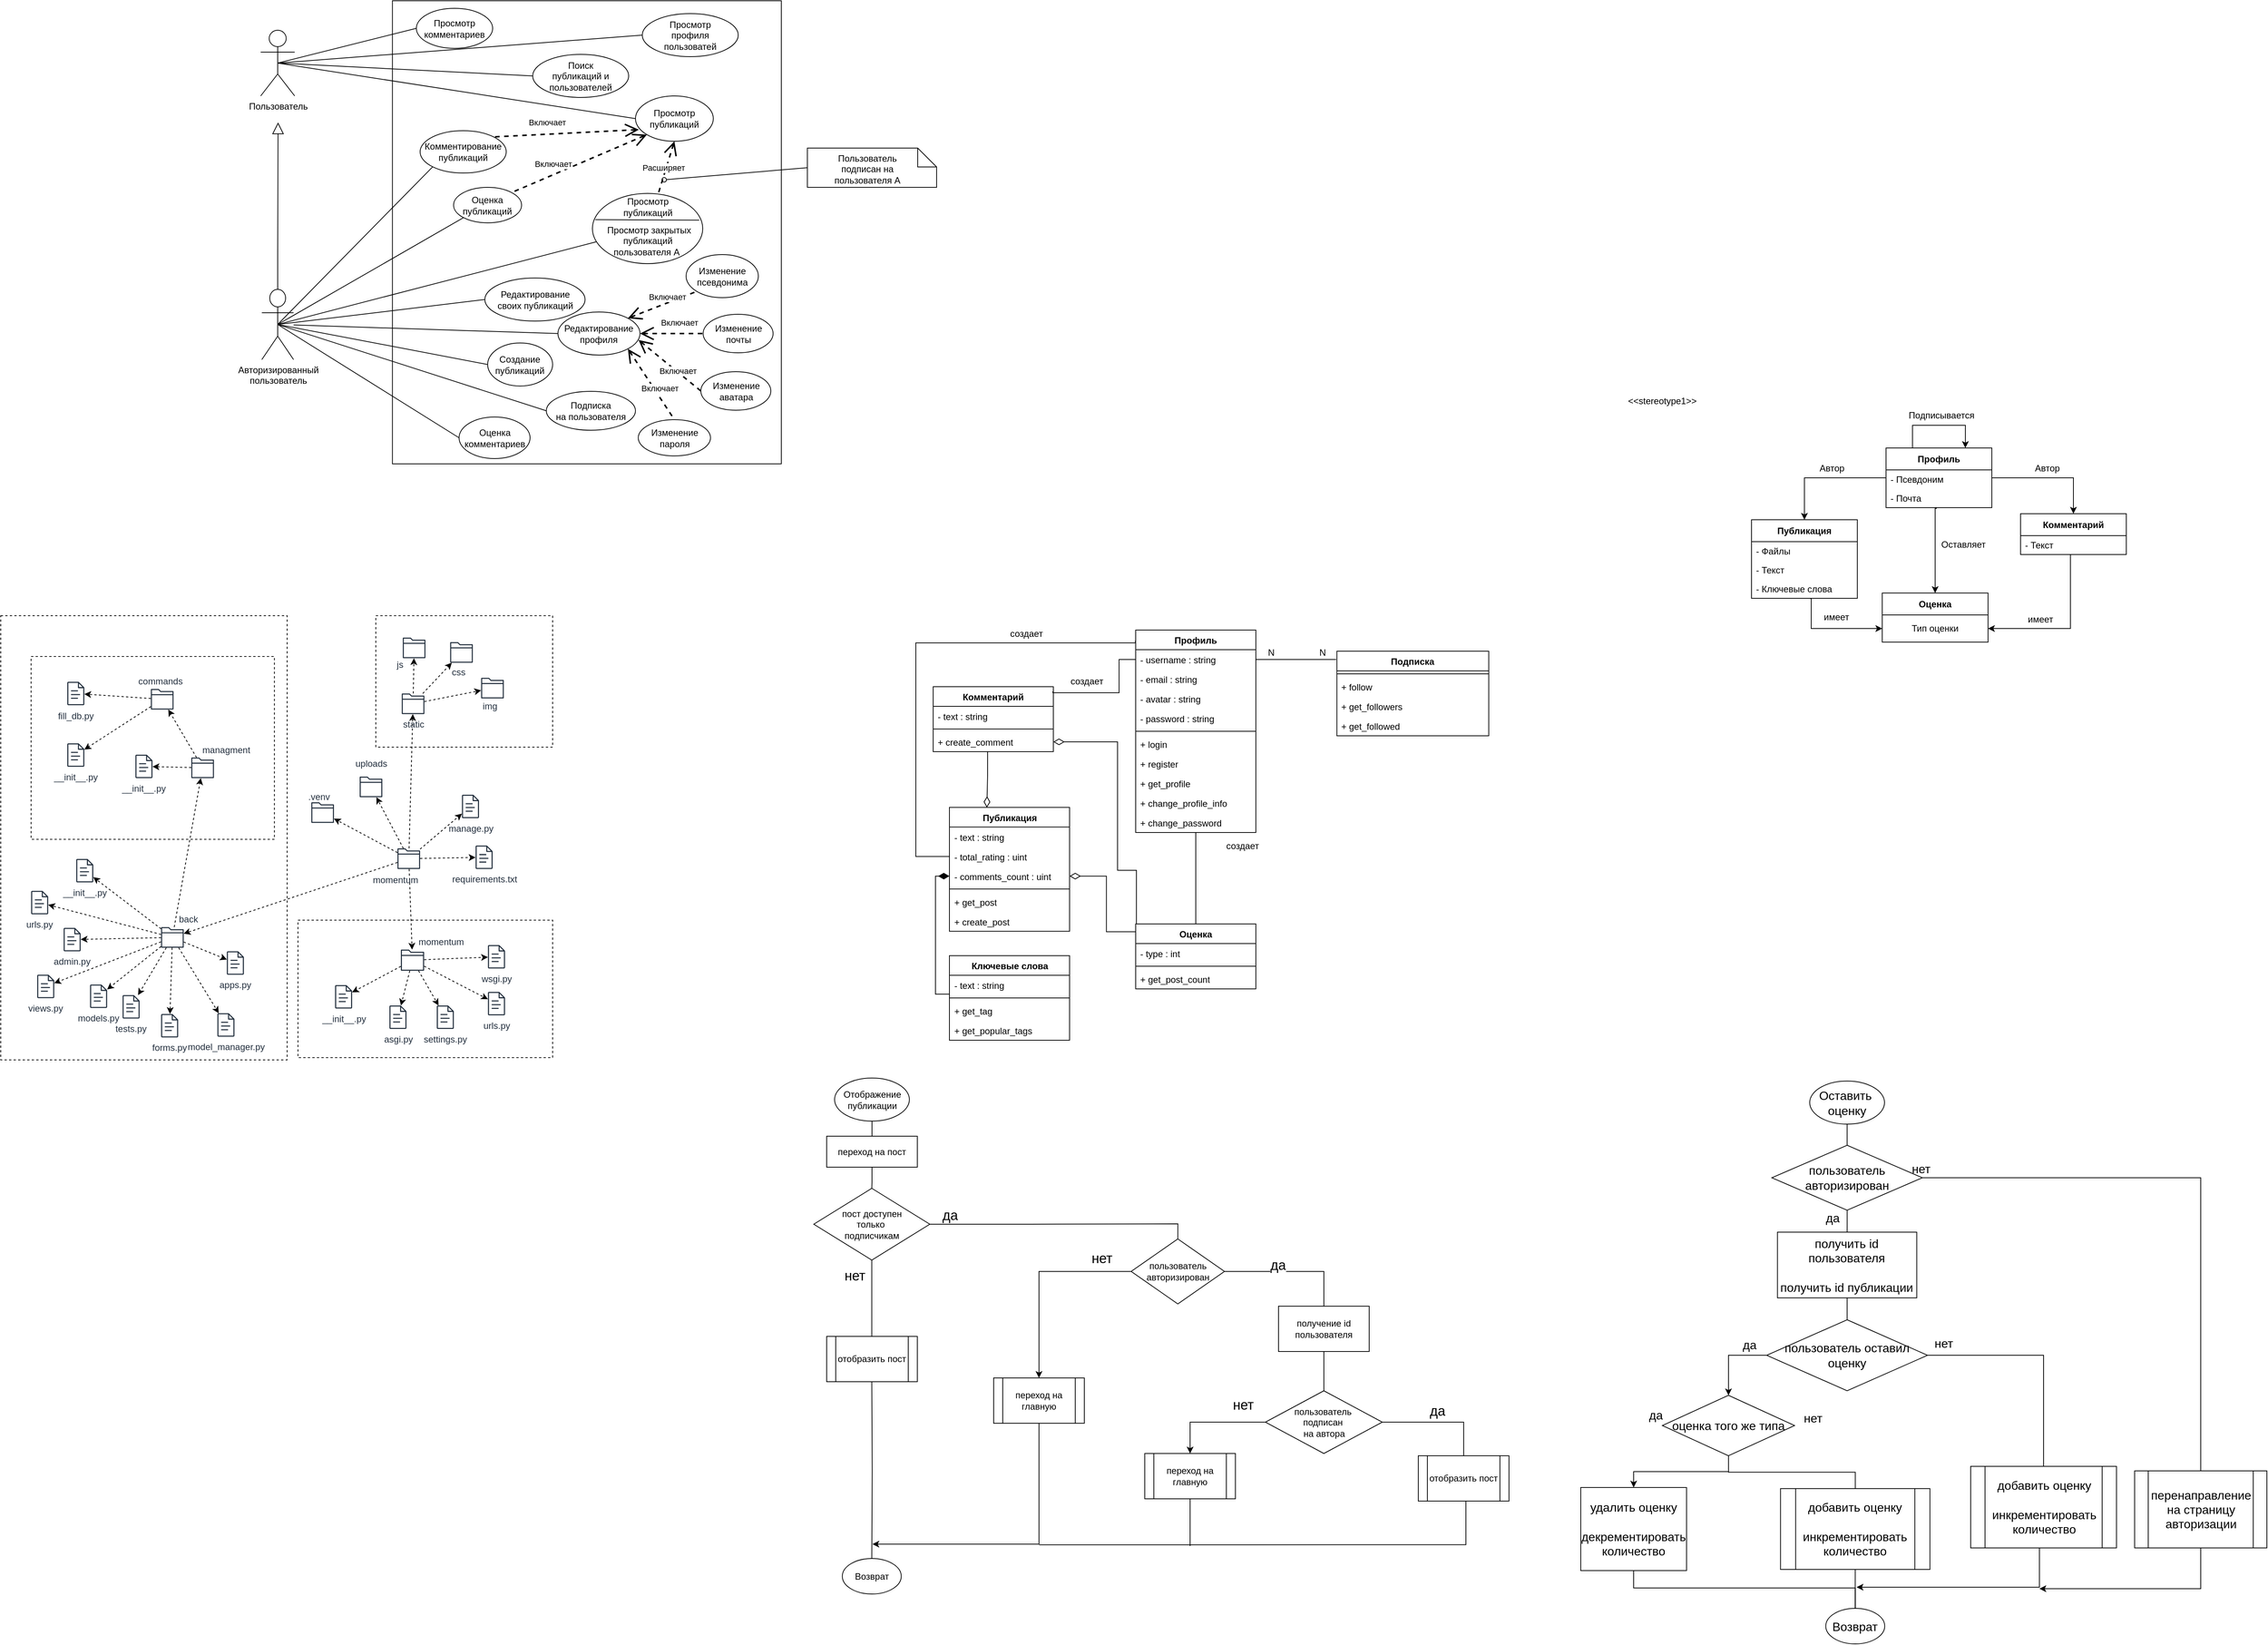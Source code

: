 <mxfile version="25.0.1">
  <diagram id="OHagz_9Yiikdr4rXO1yo" name="Страница 1">
    <mxGraphModel dx="979" dy="708" grid="0" gridSize="10" guides="1" tooltips="1" connect="1" arrows="1" fold="1" page="0" pageScale="1" pageWidth="827" pageHeight="1169" math="0" shadow="0">
      <root>
        <mxCell id="0" />
        <mxCell id="1" parent="0" />
        <mxCell id="hu6ZIpkS5o3xXQsHRJGv-42" value="" style="rounded=0;whiteSpace=wrap;html=1;fillColor=none;dashed=1;" vertex="1" parent="1">
          <mxGeometry x="-263.83" y="950" width="322" height="242" as="geometry" />
        </mxCell>
        <mxCell id="hu6ZIpkS5o3xXQsHRJGv-41" value="" style="rounded=0;whiteSpace=wrap;html=1;fillColor=none;dashed=1;" vertex="1" parent="1">
          <mxGeometry x="-304" y="896" width="379" height="588" as="geometry" />
        </mxCell>
        <mxCell id="B0YOqnxowSEeAvgDbwUn-8" style="rounded=0;orthogonalLoop=1;jettySize=auto;html=1;exitX=0.5;exitY=0.5;exitDx=0;exitDy=0;exitPerimeter=0;entryX=0;entryY=0.5;entryDx=0;entryDy=0;endArrow=none;endFill=0;strokeWidth=1;" parent="1" source="aujBNVwlEjMIlrqZJZry-2" target="B0YOqnxowSEeAvgDbwUn-6" edge="1">
          <mxGeometry relative="1" as="geometry" />
        </mxCell>
        <mxCell id="B0YOqnxowSEeAvgDbwUn-9" style="rounded=0;orthogonalLoop=1;jettySize=auto;html=1;exitX=0.5;exitY=0.5;exitDx=0;exitDy=0;exitPerimeter=0;entryX=0;entryY=0.5;entryDx=0;entryDy=0;endArrow=none;endFill=0;strokeWidth=1;" parent="1" source="aujBNVwlEjMIlrqZJZry-2" target="B0YOqnxowSEeAvgDbwUn-7" edge="1">
          <mxGeometry relative="1" as="geometry" />
        </mxCell>
        <mxCell id="swKSyLilngYRSPFbwZbI-2" style="rounded=0;orthogonalLoop=1;jettySize=auto;html=1;exitX=0.5;exitY=0.5;exitDx=0;exitDy=0;exitPerimeter=0;entryX=0;entryY=0.5;entryDx=0;entryDy=0;endArrow=none;endFill=0;strokeWidth=1;" parent="1" source="aujBNVwlEjMIlrqZJZry-2" target="swKSyLilngYRSPFbwZbI-1" edge="1">
          <mxGeometry relative="1" as="geometry" />
        </mxCell>
        <mxCell id="swKSyLilngYRSPFbwZbI-4" style="rounded=0;orthogonalLoop=1;jettySize=auto;html=1;exitX=0.5;exitY=0.5;exitDx=0;exitDy=0;exitPerimeter=0;entryX=0;entryY=0.5;entryDx=0;entryDy=0;endArrow=none;endFill=0;strokeWidth=1;" parent="1" source="aujBNVwlEjMIlrqZJZry-2" target="swKSyLilngYRSPFbwZbI-3" edge="1">
          <mxGeometry relative="1" as="geometry" />
        </mxCell>
        <mxCell id="aujBNVwlEjMIlrqZJZry-2" value="Пользователь" style="shape=umlActor;verticalLabelPosition=bottom;verticalAlign=top;html=1;outlineConnect=0;gradientColor=none;" parent="1" vertex="1">
          <mxGeometry x="40" y="121" width="45" height="87" as="geometry" />
        </mxCell>
        <mxCell id="B0YOqnxowSEeAvgDbwUn-10" style="edgeStyle=orthogonalEdgeStyle;rounded=0;orthogonalLoop=1;jettySize=auto;html=1;endArrow=block;endFill=0;exitX=0.5;exitY=0;exitDx=0;exitDy=0;exitPerimeter=0;strokeWidth=1;endSize=13;" parent="1" source="B0YOqnxowSEeAvgDbwUn-1" edge="1">
          <mxGeometry relative="1" as="geometry">
            <Array as="points">
              <mxPoint x="63" y="417" />
              <mxPoint x="63" y="417" />
            </Array>
            <mxPoint x="63" y="243" as="targetPoint" />
          </mxGeometry>
        </mxCell>
        <mxCell id="B0YOqnxowSEeAvgDbwUn-13" style="rounded=0;orthogonalLoop=1;jettySize=auto;html=1;exitX=0.5;exitY=0.5;exitDx=0;exitDy=0;exitPerimeter=0;entryX=0;entryY=1;entryDx=0;entryDy=0;endArrow=none;endFill=0;strokeWidth=1;" parent="1" source="B0YOqnxowSEeAvgDbwUn-1" target="B0YOqnxowSEeAvgDbwUn-11" edge="1">
          <mxGeometry relative="1" as="geometry" />
        </mxCell>
        <mxCell id="B0YOqnxowSEeAvgDbwUn-14" style="rounded=0;orthogonalLoop=1;jettySize=auto;html=1;exitX=0.5;exitY=0.5;exitDx=0;exitDy=0;exitPerimeter=0;entryX=0;entryY=0.5;entryDx=0;entryDy=0;endArrow=none;endFill=0;strokeWidth=1;" parent="1" source="B0YOqnxowSEeAvgDbwUn-1" target="B0YOqnxowSEeAvgDbwUn-12" edge="1">
          <mxGeometry relative="1" as="geometry" />
        </mxCell>
        <mxCell id="swKSyLilngYRSPFbwZbI-5" style="rounded=0;orthogonalLoop=1;jettySize=auto;html=1;exitX=0.5;exitY=0.5;exitDx=0;exitDy=0;exitPerimeter=0;entryX=0;entryY=0.5;entryDx=0;entryDy=0;endArrow=none;endFill=0;strokeWidth=1;" parent="1" source="B0YOqnxowSEeAvgDbwUn-1" target="B0YOqnxowSEeAvgDbwUn-15" edge="1">
          <mxGeometry relative="1" as="geometry" />
        </mxCell>
        <mxCell id="iMuik-L6Hwm3kccvL6Qh-6" style="rounded=0;orthogonalLoop=1;jettySize=auto;html=1;exitX=0.5;exitY=0.5;exitDx=0;exitDy=0;exitPerimeter=0;entryX=0;entryY=1;entryDx=0;entryDy=0;strokeWidth=1;endArrow=none;endFill=0;" parent="1" source="B0YOqnxowSEeAvgDbwUn-1" target="iMuik-L6Hwm3kccvL6Qh-2" edge="1">
          <mxGeometry relative="1" as="geometry" />
        </mxCell>
        <mxCell id="iMuik-L6Hwm3kccvL6Qh-7" style="rounded=0;orthogonalLoop=1;jettySize=auto;html=1;exitX=0.5;exitY=0.5;exitDx=0;exitDy=0;exitPerimeter=0;entryX=0;entryY=0.5;entryDx=0;entryDy=0;strokeWidth=1;endArrow=none;endFill=0;" parent="1" source="B0YOqnxowSEeAvgDbwUn-1" target="iMuik-L6Hwm3kccvL6Qh-4" edge="1">
          <mxGeometry relative="1" as="geometry" />
        </mxCell>
        <mxCell id="ph4zh4E9X899GS_SjYXu-19" style="rounded=0;orthogonalLoop=1;jettySize=auto;html=1;exitX=0.5;exitY=0.5;exitDx=0;exitDy=0;exitPerimeter=0;entryX=0;entryY=0.5;entryDx=0;entryDy=0;endArrow=none;endFill=0;" parent="1" source="B0YOqnxowSEeAvgDbwUn-1" target="ph4zh4E9X899GS_SjYXu-18" edge="1">
          <mxGeometry relative="1" as="geometry" />
        </mxCell>
        <mxCell id="ph4zh4E9X899GS_SjYXu-21" style="rounded=0;orthogonalLoop=1;jettySize=auto;html=1;entryX=0;entryY=0.5;entryDx=0;entryDy=0;endArrow=none;endFill=0;" parent="1" source="B0YOqnxowSEeAvgDbwUn-1" target="ph4zh4E9X899GS_SjYXu-20" edge="1">
          <mxGeometry relative="1" as="geometry" />
        </mxCell>
        <mxCell id="B0YOqnxowSEeAvgDbwUn-1" value="Авторизированный&lt;br&gt;пользователь" style="shape=umlActor;verticalLabelPosition=bottom;verticalAlign=top;html=1;outlineConnect=0;gradientColor=none;" parent="1" vertex="1">
          <mxGeometry x="41.5" y="464" width="42" height="93" as="geometry" />
        </mxCell>
        <mxCell id="B0YOqnxowSEeAvgDbwUn-3" value="" style="rounded=0;whiteSpace=wrap;html=1;fillColor=none;" parent="1" vertex="1">
          <mxGeometry x="214.35" y="82" width="514.65" height="613" as="geometry" />
        </mxCell>
        <mxCell id="swKSyLilngYRSPFbwZbI-9" style="rounded=0;orthogonalLoop=1;jettySize=auto;html=1;exitX=0.5;exitY=1;exitDx=0;exitDy=0;dashed=1;endArrow=none;endFill=0;endSize=14;strokeWidth=2;startArrow=open;startFill=0;startSize=14;" parent="1" source="B0YOqnxowSEeAvgDbwUn-6" target="swKSyLilngYRSPFbwZbI-7" edge="1">
          <mxGeometry relative="1" as="geometry" />
        </mxCell>
        <mxCell id="iMuik-L6Hwm3kccvL6Qh-1" value="Расширяет" style="edgeLabel;html=1;align=center;verticalAlign=middle;resizable=0;points=[];" parent="swKSyLilngYRSPFbwZbI-9" vertex="1" connectable="0">
          <mxGeometry x="-0.091" y="-3" relative="1" as="geometry">
            <mxPoint x="-2" y="4" as="offset" />
          </mxGeometry>
        </mxCell>
        <mxCell id="B0YOqnxowSEeAvgDbwUn-6" value="Просмотр&lt;br&gt;публикаций" style="ellipse;whiteSpace=wrap;html=1;" parent="1" vertex="1">
          <mxGeometry x="536" y="208" width="103" height="60" as="geometry" />
        </mxCell>
        <mxCell id="B0YOqnxowSEeAvgDbwUn-7" value="Просмотр&lt;br&gt;комментариев" style="ellipse;whiteSpace=wrap;html=1;" parent="1" vertex="1">
          <mxGeometry x="246" y="92" width="101" height="53" as="geometry" />
        </mxCell>
        <mxCell id="B0YOqnxowSEeAvgDbwUn-11" value="Комментирование&lt;br&gt;публикаций" style="ellipse;whiteSpace=wrap;html=1;" parent="1" vertex="1">
          <mxGeometry x="250.96" y="254" width="114" height="56" as="geometry" />
        </mxCell>
        <mxCell id="B0YOqnxowSEeAvgDbwUn-12" value="Создание&lt;br&gt;публикаций" style="ellipse;whiteSpace=wrap;html=1;" parent="1" vertex="1">
          <mxGeometry x="340.36" y="535" width="86" height="57" as="geometry" />
        </mxCell>
        <mxCell id="B0YOqnxowSEeAvgDbwUn-15" value="Подписка&lt;br&gt;на пользователя" style="ellipse;whiteSpace=wrap;html=1;" parent="1" vertex="1">
          <mxGeometry x="418.0" y="599" width="118" height="51.5" as="geometry" />
        </mxCell>
        <mxCell id="swKSyLilngYRSPFbwZbI-1" value="Поиск &lt;br&gt;публикаций и пользователей" style="ellipse;whiteSpace=wrap;html=1;" parent="1" vertex="1">
          <mxGeometry x="400" y="153" width="127" height="57" as="geometry" />
        </mxCell>
        <mxCell id="swKSyLilngYRSPFbwZbI-3" value="Просмотр &lt;br&gt;профиля&lt;br&gt;пользоватей" style="ellipse;whiteSpace=wrap;html=1;" parent="1" vertex="1">
          <mxGeometry x="545" y="99" width="127" height="57" as="geometry" />
        </mxCell>
        <mxCell id="swKSyLilngYRSPFbwZbI-8" style="rounded=0;orthogonalLoop=1;jettySize=auto;html=1;exitX=0.5;exitY=0.5;exitDx=0;exitDy=0;exitPerimeter=0;endArrow=none;endFill=0;strokeWidth=1;" parent="1" source="B0YOqnxowSEeAvgDbwUn-1" target="swKSyLilngYRSPFbwZbI-7" edge="1">
          <mxGeometry relative="1" as="geometry">
            <mxPoint x="62.5" y="625.5" as="sourcePoint" />
          </mxGeometry>
        </mxCell>
        <mxCell id="swKSyLilngYRSPFbwZbI-7" value="" style="ellipse;whiteSpace=wrap;html=1;" parent="1" vertex="1">
          <mxGeometry x="479" y="337" width="146" height="93" as="geometry" />
        </mxCell>
        <mxCell id="KGTOnmqjt0JSs_JX547H-75" style="rounded=0;orthogonalLoop=1;jettySize=auto;html=1;dashed=1;" parent="1" source="KGTOnmqjt0JSs_JX547H-9" target="KGTOnmqjt0JSs_JX547H-55" edge="1">
          <mxGeometry relative="1" as="geometry" />
        </mxCell>
        <mxCell id="KGTOnmqjt0JSs_JX547H-77" style="rounded=0;orthogonalLoop=1;jettySize=auto;html=1;dashed=1;" parent="1" source="KGTOnmqjt0JSs_JX547H-9" target="KGTOnmqjt0JSs_JX547H-54" edge="1">
          <mxGeometry relative="1" as="geometry" />
        </mxCell>
        <mxCell id="KGTOnmqjt0JSs_JX547H-78" style="rounded=0;orthogonalLoop=1;jettySize=auto;html=1;dashed=1;" parent="1" source="KGTOnmqjt0JSs_JX547H-9" target="KGTOnmqjt0JSs_JX547H-56" edge="1">
          <mxGeometry relative="1" as="geometry" />
        </mxCell>
        <mxCell id="KGTOnmqjt0JSs_JX547H-79" style="rounded=0;orthogonalLoop=1;jettySize=auto;html=1;dashed=1;" parent="1" source="KGTOnmqjt0JSs_JX547H-9" target="KGTOnmqjt0JSs_JX547H-57" edge="1">
          <mxGeometry relative="1" as="geometry" />
        </mxCell>
        <mxCell id="KGTOnmqjt0JSs_JX547H-80" style="rounded=0;orthogonalLoop=1;jettySize=auto;html=1;dashed=1;" parent="1" source="KGTOnmqjt0JSs_JX547H-9" target="KGTOnmqjt0JSs_JX547H-58" edge="1">
          <mxGeometry relative="1" as="geometry" />
        </mxCell>
        <mxCell id="KGTOnmqjt0JSs_JX547H-9" value="" style="sketch=0;outlineConnect=0;fontColor=#232F3E;gradientColor=none;fillColor=#232F3D;strokeColor=none;dashed=0;verticalLabelPosition=bottom;verticalAlign=top;align=center;html=1;fontSize=12;fontStyle=0;aspect=fixed;pointerEvents=1;shape=mxgraph.aws4.folder;" parent="1" vertex="1">
          <mxGeometry x="225.51" y="1338" width="30.76" height="28" as="geometry" />
        </mxCell>
        <mxCell id="KGTOnmqjt0JSs_JX547H-34" style="rounded=0;orthogonalLoop=1;jettySize=auto;html=1;dashed=1;" parent="1" source="KGTOnmqjt0JSs_JX547H-10" target="KGTOnmqjt0JSs_JX547H-24" edge="1">
          <mxGeometry relative="1" as="geometry" />
        </mxCell>
        <mxCell id="KGTOnmqjt0JSs_JX547H-35" style="rounded=0;orthogonalLoop=1;jettySize=auto;html=1;dashed=1;" parent="1" source="KGTOnmqjt0JSs_JX547H-10" target="KGTOnmqjt0JSs_JX547H-21" edge="1">
          <mxGeometry relative="1" as="geometry" />
        </mxCell>
        <mxCell id="KGTOnmqjt0JSs_JX547H-36" style="rounded=0;orthogonalLoop=1;jettySize=auto;html=1;dashed=1;" parent="1" source="KGTOnmqjt0JSs_JX547H-10" target="KGTOnmqjt0JSs_JX547H-16" edge="1">
          <mxGeometry relative="1" as="geometry" />
        </mxCell>
        <mxCell id="KGTOnmqjt0JSs_JX547H-37" style="rounded=0;orthogonalLoop=1;jettySize=auto;html=1;dashed=1;" parent="1" source="KGTOnmqjt0JSs_JX547H-10" target="KGTOnmqjt0JSs_JX547H-17" edge="1">
          <mxGeometry relative="1" as="geometry" />
        </mxCell>
        <mxCell id="KGTOnmqjt0JSs_JX547H-38" style="rounded=0;orthogonalLoop=1;jettySize=auto;html=1;dashed=1;" parent="1" source="KGTOnmqjt0JSs_JX547H-10" target="KGTOnmqjt0JSs_JX547H-19" edge="1">
          <mxGeometry relative="1" as="geometry" />
        </mxCell>
        <mxCell id="KGTOnmqjt0JSs_JX547H-39" style="rounded=0;orthogonalLoop=1;jettySize=auto;html=1;dashed=1;" parent="1" source="KGTOnmqjt0JSs_JX547H-10" target="KGTOnmqjt0JSs_JX547H-26" edge="1">
          <mxGeometry relative="1" as="geometry">
            <mxPoint x="-169.232" y="1253.129" as="targetPoint" />
          </mxGeometry>
        </mxCell>
        <mxCell id="KGTOnmqjt0JSs_JX547H-40" style="rounded=0;orthogonalLoop=1;jettySize=auto;html=1;dashed=1;" parent="1" source="KGTOnmqjt0JSs_JX547H-10" target="KGTOnmqjt0JSs_JX547H-18" edge="1">
          <mxGeometry relative="1" as="geometry" />
        </mxCell>
        <mxCell id="KGTOnmqjt0JSs_JX547H-41" style="rounded=0;orthogonalLoop=1;jettySize=auto;html=1;dashed=1;" parent="1" source="KGTOnmqjt0JSs_JX547H-10" target="KGTOnmqjt0JSs_JX547H-14" edge="1">
          <mxGeometry relative="1" as="geometry" />
        </mxCell>
        <mxCell id="KGTOnmqjt0JSs_JX547H-42" style="rounded=0;orthogonalLoop=1;jettySize=auto;html=1;dashed=1;" parent="1" source="KGTOnmqjt0JSs_JX547H-10" target="KGTOnmqjt0JSs_JX547H-22" edge="1">
          <mxGeometry relative="1" as="geometry" />
        </mxCell>
        <mxCell id="KGTOnmqjt0JSs_JX547H-43" style="rounded=0;orthogonalLoop=1;jettySize=auto;html=1;dashed=1;" parent="1" source="KGTOnmqjt0JSs_JX547H-10" target="KGTOnmqjt0JSs_JX547H-20" edge="1">
          <mxGeometry relative="1" as="geometry" />
        </mxCell>
        <mxCell id="KGTOnmqjt0JSs_JX547H-10" value="" style="sketch=0;outlineConnect=0;fontColor=#232F3E;gradientColor=none;fillColor=#232F3D;strokeColor=none;dashed=0;verticalLabelPosition=bottom;verticalAlign=top;align=center;html=1;fontSize=12;fontStyle=0;aspect=fixed;pointerEvents=1;shape=mxgraph.aws4.folder;" parent="1" vertex="1">
          <mxGeometry x="-91.83" y="1308.24" width="29.96" height="27.27" as="geometry" />
        </mxCell>
        <mxCell id="KGTOnmqjt0JSs_JX547H-44" style="rounded=0;orthogonalLoop=1;jettySize=auto;html=1;dashed=1;" parent="1" source="KGTOnmqjt0JSs_JX547H-11" target="KGTOnmqjt0JSs_JX547H-10" edge="1">
          <mxGeometry relative="1" as="geometry" />
        </mxCell>
        <mxCell id="KGTOnmqjt0JSs_JX547H-52" style="rounded=0;orthogonalLoop=1;jettySize=auto;html=1;dashed=1;" parent="1" source="KGTOnmqjt0JSs_JX547H-11" target="KGTOnmqjt0JSs_JX547H-13" edge="1">
          <mxGeometry relative="1" as="geometry" />
        </mxCell>
        <mxCell id="KGTOnmqjt0JSs_JX547H-73" style="rounded=0;orthogonalLoop=1;jettySize=auto;html=1;dashed=1;" parent="1" source="KGTOnmqjt0JSs_JX547H-11" target="KGTOnmqjt0JSs_JX547H-12" edge="1">
          <mxGeometry relative="1" as="geometry" />
        </mxCell>
        <mxCell id="KGTOnmqjt0JSs_JX547H-74" style="rounded=0;orthogonalLoop=1;jettySize=auto;html=1;dashed=1;" parent="1" source="KGTOnmqjt0JSs_JX547H-11" target="KGTOnmqjt0JSs_JX547H-9" edge="1">
          <mxGeometry relative="1" as="geometry" />
        </mxCell>
        <mxCell id="KGTOnmqjt0JSs_JX547H-93" style="rounded=0;orthogonalLoop=1;jettySize=auto;html=1;dashed=1;" parent="1" source="KGTOnmqjt0JSs_JX547H-11" target="KGTOnmqjt0JSs_JX547H-92" edge="1">
          <mxGeometry relative="1" as="geometry" />
        </mxCell>
        <mxCell id="KGTOnmqjt0JSs_JX547H-103" style="rounded=0;orthogonalLoop=1;jettySize=auto;html=1;dashed=1;" parent="1" source="KGTOnmqjt0JSs_JX547H-11" target="KGTOnmqjt0JSs_JX547H-85" edge="1">
          <mxGeometry relative="1" as="geometry" />
        </mxCell>
        <mxCell id="KGTOnmqjt0JSs_JX547H-104" style="rounded=0;orthogonalLoop=1;jettySize=auto;html=1;dashed=1;" parent="1" source="KGTOnmqjt0JSs_JX547H-11" target="KGTOnmqjt0JSs_JX547H-91" edge="1">
          <mxGeometry relative="1" as="geometry" />
        </mxCell>
        <mxCell id="KGTOnmqjt0JSs_JX547H-11" value="" style="sketch=0;outlineConnect=0;fontColor=#232F3E;gradientColor=none;fillColor=#232F3D;strokeColor=none;dashed=0;verticalLabelPosition=bottom;verticalAlign=top;align=center;html=1;fontSize=12;fontStyle=0;aspect=fixed;pointerEvents=1;shape=mxgraph.aws4.folder;" parent="1" vertex="1">
          <mxGeometry x="221" y="1204" width="29.96" height="27.27" as="geometry" />
        </mxCell>
        <mxCell id="KGTOnmqjt0JSs_JX547H-67" style="rounded=0;orthogonalLoop=1;jettySize=auto;html=1;dashed=1;" parent="1" source="KGTOnmqjt0JSs_JX547H-12" target="KGTOnmqjt0JSs_JX547H-63" edge="1">
          <mxGeometry relative="1" as="geometry" />
        </mxCell>
        <mxCell id="KGTOnmqjt0JSs_JX547H-68" style="rounded=0;orthogonalLoop=1;jettySize=auto;html=1;dashed=1;" parent="1" source="KGTOnmqjt0JSs_JX547H-12" target="KGTOnmqjt0JSs_JX547H-64" edge="1">
          <mxGeometry relative="1" as="geometry" />
        </mxCell>
        <mxCell id="KGTOnmqjt0JSs_JX547H-69" style="rounded=0;orthogonalLoop=1;jettySize=auto;html=1;dashed=1;" parent="1" source="KGTOnmqjt0JSs_JX547H-12" target="KGTOnmqjt0JSs_JX547H-65" edge="1">
          <mxGeometry relative="1" as="geometry" />
        </mxCell>
        <mxCell id="KGTOnmqjt0JSs_JX547H-12" value="static" style="sketch=0;outlineConnect=0;fontColor=#232F3E;gradientColor=none;fillColor=#232F3D;strokeColor=none;dashed=0;verticalLabelPosition=bottom;verticalAlign=top;align=center;html=1;fontSize=12;fontStyle=0;aspect=fixed;pointerEvents=1;shape=mxgraph.aws4.folder;" parent="1" vertex="1">
          <mxGeometry x="226.72" y="999" width="29.96" height="27.27" as="geometry" />
        </mxCell>
        <mxCell id="KGTOnmqjt0JSs_JX547H-13" value="" style="sketch=0;outlineConnect=0;fontColor=#232F3E;gradientColor=none;fillColor=#232F3D;strokeColor=none;dashed=0;verticalLabelPosition=bottom;verticalAlign=top;align=center;html=1;fontSize=12;fontStyle=0;aspect=fixed;pointerEvents=1;shape=mxgraph.aws4.folder;" parent="1" vertex="1">
          <mxGeometry x="107.0" y="1143" width="29.96" height="27.27" as="geometry" />
        </mxCell>
        <mxCell id="KGTOnmqjt0JSs_JX547H-14" value="model_manager.py" style="sketch=0;outlineConnect=0;fontColor=#232F3E;gradientColor=none;fillColor=#232F3D;strokeColor=none;dashed=0;verticalLabelPosition=bottom;verticalAlign=top;align=center;html=1;fontSize=12;fontStyle=0;aspect=fixed;pointerEvents=1;shape=mxgraph.aws4.document;" parent="1" vertex="1">
          <mxGeometry x="-17.33" y="1422.24" width="22.65" height="31" as="geometry" />
        </mxCell>
        <mxCell id="KGTOnmqjt0JSs_JX547H-16" value="models.py" style="sketch=0;outlineConnect=0;fontColor=#232F3E;gradientColor=none;fillColor=#232F3D;strokeColor=none;dashed=0;verticalLabelPosition=bottom;verticalAlign=top;align=center;html=1;fontSize=12;fontStyle=0;aspect=fixed;pointerEvents=1;shape=mxgraph.aws4.document;" parent="1" vertex="1">
          <mxGeometry x="-185.83" y="1384.24" width="22.65" height="31" as="geometry" />
        </mxCell>
        <mxCell id="KGTOnmqjt0JSs_JX547H-17" value="forms.py" style="sketch=0;outlineConnect=0;fontColor=#232F3E;gradientColor=none;fillColor=#232F3D;strokeColor=none;dashed=0;verticalLabelPosition=bottom;verticalAlign=top;align=center;html=1;fontSize=12;fontStyle=0;aspect=fixed;pointerEvents=1;shape=mxgraph.aws4.document;" parent="1" vertex="1">
          <mxGeometry x="-91.83" y="1423.24" width="22.65" height="31" as="geometry" />
        </mxCell>
        <mxCell id="KGTOnmqjt0JSs_JX547H-18" value="apps.py" style="sketch=0;outlineConnect=0;fontColor=#232F3E;gradientColor=none;fillColor=#232F3D;strokeColor=none;dashed=0;verticalLabelPosition=bottom;verticalAlign=top;align=center;html=1;fontSize=12;fontStyle=0;aspect=fixed;pointerEvents=1;shape=mxgraph.aws4.document;" parent="1" vertex="1">
          <mxGeometry x="-4.83" y="1340.24" width="22.65" height="31" as="geometry" />
        </mxCell>
        <mxCell id="KGTOnmqjt0JSs_JX547H-19" value="admin.py" style="sketch=0;outlineConnect=0;fontColor=#232F3E;gradientColor=none;fillColor=#232F3D;strokeColor=none;dashed=0;verticalLabelPosition=bottom;verticalAlign=top;align=center;html=1;fontSize=12;fontStyle=0;aspect=fixed;pointerEvents=1;shape=mxgraph.aws4.document;" parent="1" vertex="1">
          <mxGeometry x="-220.83" y="1309.24" width="22.65" height="31" as="geometry" />
        </mxCell>
        <mxCell id="KGTOnmqjt0JSs_JX547H-20" value="views.py" style="sketch=0;outlineConnect=0;fontColor=#232F3E;gradientColor=none;fillColor=#232F3D;strokeColor=none;dashed=0;verticalLabelPosition=bottom;verticalAlign=top;align=center;html=1;fontSize=12;fontStyle=0;aspect=fixed;pointerEvents=1;shape=mxgraph.aws4.document;" parent="1" vertex="1">
          <mxGeometry x="-255.83" y="1371.24" width="22.65" height="31" as="geometry" />
        </mxCell>
        <mxCell id="KGTOnmqjt0JSs_JX547H-21" value="urls.py" style="sketch=0;outlineConnect=0;fontColor=#232F3E;gradientColor=none;fillColor=#232F3D;strokeColor=none;dashed=0;verticalLabelPosition=bottom;verticalAlign=top;align=center;html=1;fontSize=12;fontStyle=0;aspect=fixed;pointerEvents=1;shape=mxgraph.aws4.document;" parent="1" vertex="1">
          <mxGeometry x="-263.83" y="1260.24" width="22.65" height="31" as="geometry" />
        </mxCell>
        <mxCell id="KGTOnmqjt0JSs_JX547H-22" value="tests.py" style="sketch=0;outlineConnect=0;fontColor=#232F3E;gradientColor=none;fillColor=#232F3D;strokeColor=none;dashed=0;verticalLabelPosition=bottom;verticalAlign=top;align=center;html=1;fontSize=12;fontStyle=0;aspect=fixed;pointerEvents=1;shape=mxgraph.aws4.document;" parent="1" vertex="1">
          <mxGeometry x="-142.83" y="1398.24" width="22.65" height="31" as="geometry" />
        </mxCell>
        <mxCell id="KGTOnmqjt0JSs_JX547H-30" style="rounded=0;orthogonalLoop=1;jettySize=auto;html=1;dashed=1;" parent="1" source="KGTOnmqjt0JSs_JX547H-23" target="KGTOnmqjt0JSs_JX547H-27" edge="1">
          <mxGeometry relative="1" as="geometry" />
        </mxCell>
        <mxCell id="KGTOnmqjt0JSs_JX547H-31" style="rounded=0;orthogonalLoop=1;jettySize=auto;html=1;dashed=1;" parent="1" source="KGTOnmqjt0JSs_JX547H-23" target="KGTOnmqjt0JSs_JX547H-28" edge="1">
          <mxGeometry relative="1" as="geometry" />
        </mxCell>
        <mxCell id="KGTOnmqjt0JSs_JX547H-23" value="" style="sketch=0;outlineConnect=0;fontColor=#232F3E;gradientColor=none;fillColor=#232F3D;strokeColor=none;dashed=0;verticalLabelPosition=bottom;verticalAlign=top;align=center;html=1;fontSize=12;fontStyle=0;aspect=fixed;pointerEvents=1;shape=mxgraph.aws4.folder;" parent="1" vertex="1">
          <mxGeometry x="-105.31" y="993.0" width="29.96" height="27.27" as="geometry" />
        </mxCell>
        <mxCell id="KGTOnmqjt0JSs_JX547H-32" style="rounded=0;orthogonalLoop=1;jettySize=auto;html=1;dashed=1;" parent="1" source="KGTOnmqjt0JSs_JX547H-24" target="KGTOnmqjt0JSs_JX547H-29" edge="1">
          <mxGeometry relative="1" as="geometry" />
        </mxCell>
        <mxCell id="KGTOnmqjt0JSs_JX547H-33" style="rounded=0;orthogonalLoop=1;jettySize=auto;html=1;dashed=1;" parent="1" source="KGTOnmqjt0JSs_JX547H-24" target="KGTOnmqjt0JSs_JX547H-23" edge="1">
          <mxGeometry relative="1" as="geometry" />
        </mxCell>
        <mxCell id="KGTOnmqjt0JSs_JX547H-24" value="" style="sketch=0;outlineConnect=0;fontColor=#232F3E;gradientColor=none;fillColor=#232F3D;strokeColor=none;dashed=0;verticalLabelPosition=bottom;verticalAlign=top;align=center;html=1;fontSize=12;fontStyle=0;aspect=fixed;pointerEvents=1;shape=mxgraph.aws4.folder;" parent="1" vertex="1">
          <mxGeometry x="-51.83" y="1083.73" width="29.96" height="27.27" as="geometry" />
        </mxCell>
        <mxCell id="KGTOnmqjt0JSs_JX547H-26" value="__init__.py" style="sketch=0;outlineConnect=0;fontColor=#232F3E;gradientColor=none;fillColor=#232F3D;strokeColor=none;dashed=0;verticalLabelPosition=bottom;verticalAlign=top;align=center;html=1;fontSize=12;fontStyle=0;aspect=fixed;pointerEvents=1;shape=mxgraph.aws4.document;" parent="1" vertex="1">
          <mxGeometry x="-204.18" y="1218" width="22.65" height="31" as="geometry" />
        </mxCell>
        <mxCell id="KGTOnmqjt0JSs_JX547H-27" value="fill_db.py" style="sketch=0;outlineConnect=0;fontColor=#232F3E;gradientColor=none;fillColor=#232F3D;strokeColor=none;dashed=0;verticalLabelPosition=bottom;verticalAlign=top;align=center;html=1;fontSize=12;fontStyle=0;aspect=fixed;pointerEvents=1;shape=mxgraph.aws4.document;" parent="1" vertex="1">
          <mxGeometry x="-216.0" y="983.5" width="22.65" height="31" as="geometry" />
        </mxCell>
        <mxCell id="KGTOnmqjt0JSs_JX547H-28" value="__init__.py" style="sketch=0;outlineConnect=0;fontColor=#232F3E;gradientColor=none;fillColor=#232F3D;strokeColor=none;dashed=0;verticalLabelPosition=bottom;verticalAlign=top;align=center;html=1;fontSize=12;fontStyle=0;aspect=fixed;pointerEvents=1;shape=mxgraph.aws4.document;" parent="1" vertex="1">
          <mxGeometry x="-216.0" y="1065" width="22.65" height="31" as="geometry" />
        </mxCell>
        <mxCell id="KGTOnmqjt0JSs_JX547H-29" value="__init__.py" style="sketch=0;outlineConnect=0;fontColor=#232F3E;gradientColor=none;fillColor=#232F3D;strokeColor=none;dashed=0;verticalLabelPosition=bottom;verticalAlign=top;align=center;html=1;fontSize=12;fontStyle=0;aspect=fixed;pointerEvents=1;shape=mxgraph.aws4.document;" parent="1" vertex="1">
          <mxGeometry x="-125.83" y="1080" width="22.65" height="31" as="geometry" />
        </mxCell>
        <mxCell id="KGTOnmqjt0JSs_JX547H-46" value="&lt;span style=&quot;color: rgb(35, 47, 62);&quot;&gt;commands&lt;/span&gt;" style="text;html=1;align=center;verticalAlign=middle;resizable=0;points=[];autosize=1;strokeColor=none;fillColor=none;" parent="1" vertex="1">
          <mxGeometry x="-132.0" y="970.0" width="77" height="26" as="geometry" />
        </mxCell>
        <mxCell id="KGTOnmqjt0JSs_JX547H-49" value="&lt;span style=&quot;color: rgb(35, 47, 62);&quot;&gt;managment&lt;/span&gt;" style="text;html=1;align=center;verticalAlign=middle;resizable=0;points=[];autosize=1;strokeColor=none;fillColor=none;" parent="1" vertex="1">
          <mxGeometry x="-46.51" y="1061.0" width="81" height="26" as="geometry" />
        </mxCell>
        <mxCell id="KGTOnmqjt0JSs_JX547H-50" value="&lt;span style=&quot;color: rgb(35, 47, 62);&quot;&gt;back&lt;/span&gt;" style="text;html=1;align=center;verticalAlign=middle;resizable=0;points=[];autosize=1;strokeColor=none;fillColor=none;" parent="1" vertex="1">
          <mxGeometry x="-78.0" y="1285.24" width="43" height="26" as="geometry" />
        </mxCell>
        <mxCell id="KGTOnmqjt0JSs_JX547H-51" value="&lt;span style=&quot;color: rgb(35, 47, 62);&quot;&gt;momentum&lt;/span&gt;" style="text;html=1;align=center;verticalAlign=middle;resizable=0;points=[];autosize=1;strokeColor=none;fillColor=none;" parent="1" vertex="1">
          <mxGeometry x="179.06" y="1233" width="78" height="26" as="geometry" />
        </mxCell>
        <mxCell id="KGTOnmqjt0JSs_JX547H-53" value="&lt;span style=&quot;color: rgb(35, 47, 62); font-family: Helvetica; font-size: 12px; font-style: normal; font-variant-ligatures: normal; font-variant-caps: normal; font-weight: 400; letter-spacing: normal; orphans: 2; text-align: center; text-indent: 0px; text-transform: none; widows: 2; word-spacing: 0px; -webkit-text-stroke-width: 0px; white-space: nowrap; background-color: rgb(255, 255, 255); text-decoration-thickness: initial; text-decoration-style: initial; text-decoration-color: initial; display: inline !important; float: none;&quot;&gt;.venv&lt;/span&gt;" style="text;whiteSpace=wrap;html=1;" parent="1" vertex="1">
          <mxGeometry x="100.997" y="1122" width="57" height="36" as="geometry" />
        </mxCell>
        <mxCell id="KGTOnmqjt0JSs_JX547H-54" value="__init__.py" style="sketch=0;outlineConnect=0;fontColor=#232F3E;gradientColor=none;fillColor=#232F3D;strokeColor=none;dashed=0;verticalLabelPosition=bottom;verticalAlign=top;align=center;html=1;fontSize=12;fontStyle=0;aspect=fixed;pointerEvents=1;shape=mxgraph.aws4.document;" parent="1" vertex="1">
          <mxGeometry x="138.42" y="1385" width="22.65" height="31" as="geometry" />
        </mxCell>
        <mxCell id="KGTOnmqjt0JSs_JX547H-55" value="wsgi.py" style="sketch=0;outlineConnect=0;fontColor=#232F3E;gradientColor=none;fillColor=#232F3D;strokeColor=none;dashed=0;verticalLabelPosition=bottom;verticalAlign=top;align=center;html=1;fontSize=12;fontStyle=0;aspect=fixed;pointerEvents=1;shape=mxgraph.aws4.document;" parent="1" vertex="1">
          <mxGeometry x="340.71" y="1332" width="22.65" height="31" as="geometry" />
        </mxCell>
        <mxCell id="KGTOnmqjt0JSs_JX547H-56" value="asgi.py" style="sketch=0;outlineConnect=0;fontColor=#232F3E;gradientColor=none;fillColor=#232F3D;strokeColor=none;dashed=0;verticalLabelPosition=bottom;verticalAlign=top;align=center;html=1;fontSize=12;fontStyle=0;aspect=fixed;pointerEvents=1;shape=mxgraph.aws4.document;" parent="1" vertex="1">
          <mxGeometry x="210.32" y="1412" width="22.65" height="31" as="geometry" />
        </mxCell>
        <mxCell id="KGTOnmqjt0JSs_JX547H-57" value="settings.py" style="sketch=0;outlineConnect=0;fontColor=#232F3E;gradientColor=none;fillColor=#232F3D;strokeColor=none;dashed=0;verticalLabelPosition=bottom;verticalAlign=top;align=center;html=1;fontSize=12;fontStyle=0;aspect=fixed;pointerEvents=1;shape=mxgraph.aws4.document;" parent="1" vertex="1">
          <mxGeometry x="273.01" y="1412" width="22.65" height="31" as="geometry" />
        </mxCell>
        <mxCell id="KGTOnmqjt0JSs_JX547H-58" value="urls.py" style="sketch=0;outlineConnect=0;fontColor=#232F3E;gradientColor=none;fillColor=#232F3D;strokeColor=none;dashed=0;verticalLabelPosition=bottom;verticalAlign=top;align=center;html=1;fontSize=12;fontStyle=0;aspect=fixed;pointerEvents=1;shape=mxgraph.aws4.document;" parent="1" vertex="1">
          <mxGeometry x="340.71" y="1394" width="22.65" height="31" as="geometry" />
        </mxCell>
        <mxCell id="KGTOnmqjt0JSs_JX547H-63" value="" style="sketch=0;outlineConnect=0;fontColor=#232F3E;gradientColor=none;fillColor=#232F3D;strokeColor=none;dashed=0;verticalLabelPosition=bottom;verticalAlign=top;align=center;html=1;fontSize=12;fontStyle=0;aspect=fixed;pointerEvents=1;shape=mxgraph.aws4.folder;" parent="1" vertex="1">
          <mxGeometry x="228.09" y="925" width="29.96" height="27.27" as="geometry" />
        </mxCell>
        <mxCell id="KGTOnmqjt0JSs_JX547H-64" value="" style="sketch=0;outlineConnect=0;fontColor=#232F3E;gradientColor=none;fillColor=#232F3D;strokeColor=none;dashed=0;verticalLabelPosition=bottom;verticalAlign=top;align=center;html=1;fontSize=12;fontStyle=0;aspect=fixed;pointerEvents=1;shape=mxgraph.aws4.folder;" parent="1" vertex="1">
          <mxGeometry x="290.76" y="931" width="29.96" height="27.27" as="geometry" />
        </mxCell>
        <mxCell id="KGTOnmqjt0JSs_JX547H-65" value="" style="sketch=0;outlineConnect=0;fontColor=#232F3E;gradientColor=none;fillColor=#232F3D;strokeColor=none;dashed=0;verticalLabelPosition=bottom;verticalAlign=top;align=center;html=1;fontSize=12;fontStyle=0;aspect=fixed;pointerEvents=1;shape=mxgraph.aws4.folder;" parent="1" vertex="1">
          <mxGeometry x="331.76" y="978.27" width="29.96" height="27.27" as="geometry" />
        </mxCell>
        <mxCell id="KGTOnmqjt0JSs_JX547H-76" value="&lt;span style=&quot;color: rgb(35, 47, 62); font-family: Helvetica; font-size: 12px; font-style: normal; font-variant-ligatures: normal; font-variant-caps: normal; font-weight: 400; letter-spacing: normal; orphans: 2; text-align: center; text-indent: 0px; text-transform: none; widows: 2; word-spacing: 0px; -webkit-text-stroke-width: 0px; white-space: nowrap; background-color: rgb(255, 255, 255); text-decoration-thickness: initial; text-decoration-style: initial; text-decoration-color: initial; display: inline !important; float: none;&quot;&gt;momentum&lt;/span&gt;" style="text;whiteSpace=wrap;html=1;" parent="1" vertex="1">
          <mxGeometry x="247.36" y="1314" width="76.04" height="35" as="geometry" />
        </mxCell>
        <mxCell id="KGTOnmqjt0JSs_JX547H-85" value="requirements.txt" style="sketch=0;outlineConnect=0;fontColor=#232F3E;gradientColor=none;fillColor=#232F3D;strokeColor=none;dashed=0;verticalLabelPosition=bottom;verticalAlign=top;align=center;html=1;fontSize=12;fontStyle=0;aspect=fixed;pointerEvents=1;shape=mxgraph.aws4.document;" parent="1" vertex="1">
          <mxGeometry x="324.35" y="1200.27" width="22.65" height="31" as="geometry" />
        </mxCell>
        <mxCell id="KGTOnmqjt0JSs_JX547H-91" value="manage.py" style="sketch=0;outlineConnect=0;fontColor=#232F3E;gradientColor=none;fillColor=#232F3D;strokeColor=none;dashed=0;verticalLabelPosition=bottom;verticalAlign=top;align=center;html=1;fontSize=12;fontStyle=0;aspect=fixed;pointerEvents=1;shape=mxgraph.aws4.document;" parent="1" vertex="1">
          <mxGeometry x="306.31" y="1133" width="22.65" height="31" as="geometry" />
        </mxCell>
        <mxCell id="KGTOnmqjt0JSs_JX547H-92" value="" style="sketch=0;outlineConnect=0;fontColor=#232F3E;gradientColor=none;fillColor=#232F3D;strokeColor=none;dashed=0;verticalLabelPosition=bottom;verticalAlign=top;align=center;html=1;fontSize=12;fontStyle=0;aspect=fixed;pointerEvents=1;shape=mxgraph.aws4.folder;" parent="1" vertex="1">
          <mxGeometry x="171" y="1109.0" width="29.96" height="27.27" as="geometry" />
        </mxCell>
        <mxCell id="KGTOnmqjt0JSs_JX547H-94" value="&lt;span style=&quot;color: rgb(35, 47, 62);&quot;&gt;uploads&lt;/span&gt;" style="text;html=1;align=center;verticalAlign=middle;resizable=0;points=[];autosize=1;strokeColor=none;fillColor=none;" parent="1" vertex="1">
          <mxGeometry x="155.98" y="1079" width="60" height="26" as="geometry" />
        </mxCell>
        <mxCell id="KGTOnmqjt0JSs_JX547H-97" value="&lt;span style=&quot;color: rgb(35, 47, 62);&quot;&gt;js&lt;/span&gt;" style="text;html=1;align=center;verticalAlign=middle;resizable=0;points=[];autosize=1;strokeColor=none;fillColor=none;" parent="1" vertex="1">
          <mxGeometry x="210.72" y="948" width="27" height="26" as="geometry" />
        </mxCell>
        <mxCell id="KGTOnmqjt0JSs_JX547H-98" value="&lt;span style=&quot;color: rgb(35, 47, 62);&quot;&gt;img&lt;/span&gt;" style="text;html=1;align=center;verticalAlign=middle;resizable=0;points=[];autosize=1;strokeColor=none;fillColor=none;" parent="1" vertex="1">
          <mxGeometry x="324.72" y="1003" width="37" height="26" as="geometry" />
        </mxCell>
        <mxCell id="KGTOnmqjt0JSs_JX547H-99" value="&lt;span style=&quot;color: rgb(35, 47, 62); font-family: Helvetica; font-size: 12px; font-style: normal; font-variant-ligatures: normal; font-variant-caps: normal; font-weight: 400; letter-spacing: normal; orphans: 2; text-align: center; text-indent: 0px; text-transform: none; widows: 2; word-spacing: 0px; -webkit-text-stroke-width: 0px; white-space: nowrap; background-color: rgb(255, 255, 255); text-decoration-thickness: initial; text-decoration-style: initial; text-decoration-color: initial; display: inline !important; float: none;&quot;&gt;css&lt;/span&gt;" style="text;whiteSpace=wrap;html=1;" parent="1" vertex="1">
          <mxGeometry x="290.733" y="957.001" width="46" height="36" as="geometry" />
        </mxCell>
        <mxCell id="KGTOnmqjt0JSs_JX547H-156" style="edgeStyle=orthogonalEdgeStyle;rounded=0;orthogonalLoop=1;jettySize=auto;html=1;entryX=0.5;entryY=0;entryDx=0;entryDy=0;endArrow=none;endFill=0;" parent="1" source="KGTOnmqjt0JSs_JX547H-129" target="KGTOnmqjt0JSs_JX547H-131" edge="1">
          <mxGeometry relative="1" as="geometry" />
        </mxCell>
        <mxCell id="KGTOnmqjt0JSs_JX547H-129" value="Отображение публикации" style="strokeWidth=1;html=1;shape=mxgraph.flowchart.start_1;whiteSpace=wrap;" parent="1" vertex="1">
          <mxGeometry x="799.5" y="1508" width="99" height="57" as="geometry" />
        </mxCell>
        <mxCell id="KGTOnmqjt0JSs_JX547H-130" value="Возврат" style="strokeWidth=1;html=1;shape=mxgraph.flowchart.start_1;whiteSpace=wrap;" parent="1" vertex="1">
          <mxGeometry x="809.75" y="2144" width="78" height="47" as="geometry" />
        </mxCell>
        <mxCell id="KGTOnmqjt0JSs_JX547H-131" value="переход на пост" style="rounded=0;whiteSpace=wrap;html=1;" parent="1" vertex="1">
          <mxGeometry x="789" y="1585" width="120" height="41" as="geometry" />
        </mxCell>
        <mxCell id="KGTOnmqjt0JSs_JX547H-144" style="edgeStyle=orthogonalEdgeStyle;rounded=0;orthogonalLoop=1;jettySize=auto;html=1;entryX=0.5;entryY=0;entryDx=0;entryDy=0;endArrow=none;endFill=0;" parent="1" source="KGTOnmqjt0JSs_JX547H-132" target="KGTOnmqjt0JSs_JX547H-140" edge="1">
          <mxGeometry relative="1" as="geometry" />
        </mxCell>
        <mxCell id="C7zyquP947MBg5NQtwZQ-4" value="&lt;font style=&quot;font-size: 18px;&quot;&gt;да&lt;/font&gt;" style="edgeLabel;html=1;align=center;verticalAlign=middle;resizable=0;points=[];" parent="KGTOnmqjt0JSs_JX547H-144" vertex="1" connectable="0">
          <mxGeometry x="-0.176" y="-2" relative="1" as="geometry">
            <mxPoint x="-3" y="-10" as="offset" />
          </mxGeometry>
        </mxCell>
        <mxCell id="iMuik-L6Hwm3kccvL6Qh-10" style="edgeStyle=orthogonalEdgeStyle;rounded=0;orthogonalLoop=1;jettySize=auto;html=1;endArrow=classic;endFill=1;" parent="1" source="KGTOnmqjt0JSs_JX547H-132" target="iMuik-L6Hwm3kccvL6Qh-8" edge="1">
          <mxGeometry relative="1" as="geometry" />
        </mxCell>
        <mxCell id="KGTOnmqjt0JSs_JX547H-132" value="пользователь&lt;br&gt;авторизирован" style="strokeWidth=1;html=1;shape=mxgraph.flowchart.decision;whiteSpace=wrap;" parent="1" vertex="1">
          <mxGeometry x="1192" y="1721" width="123.5" height="86" as="geometry" />
        </mxCell>
        <mxCell id="KGTOnmqjt0JSs_JX547H-135" style="edgeStyle=orthogonalEdgeStyle;rounded=0;orthogonalLoop=1;jettySize=auto;html=1;entryX=0.5;entryY=0;entryDx=0;entryDy=0;endArrow=none;endFill=0;" parent="1" source="KGTOnmqjt0JSs_JX547H-133" edge="1">
          <mxGeometry relative="1" as="geometry">
            <mxPoint x="848.75" y="1850" as="targetPoint" />
          </mxGeometry>
        </mxCell>
        <mxCell id="C7zyquP947MBg5NQtwZQ-3" value="&lt;font style=&quot;font-size: 18px;&quot;&gt;нет&lt;/font&gt;" style="edgeLabel;html=1;align=center;verticalAlign=middle;resizable=0;points=[];" parent="KGTOnmqjt0JSs_JX547H-135" vertex="1" connectable="0">
          <mxGeometry x="-0.67" y="1" relative="1" as="geometry">
            <mxPoint x="-24" y="4" as="offset" />
          </mxGeometry>
        </mxCell>
        <mxCell id="KGTOnmqjt0JSs_JX547H-133" value="пост доступен&lt;br&gt;только&amp;nbsp;&lt;br&gt;подписчикам" style="strokeWidth=1;html=1;shape=mxgraph.flowchart.decision;whiteSpace=wrap;" parent="1" vertex="1">
          <mxGeometry x="772" y="1654" width="153.5" height="95" as="geometry" />
        </mxCell>
        <mxCell id="KGTOnmqjt0JSs_JX547H-140" value="получение id пользователя" style="rounded=0;whiteSpace=wrap;html=1;" parent="1" vertex="1">
          <mxGeometry x="1387" y="1810" width="120" height="60" as="geometry" />
        </mxCell>
        <mxCell id="ph4zh4E9X899GS_SjYXu-11" style="edgeStyle=orthogonalEdgeStyle;rounded=0;orthogonalLoop=1;jettySize=auto;html=1;entryX=0.5;entryY=0;entryDx=0;entryDy=0;" parent="1" source="KGTOnmqjt0JSs_JX547H-145" target="iMuik-L6Hwm3kccvL6Qh-13" edge="1">
          <mxGeometry relative="1" as="geometry" />
        </mxCell>
        <mxCell id="ph4zh4E9X899GS_SjYXu-12" style="edgeStyle=orthogonalEdgeStyle;rounded=0;orthogonalLoop=1;jettySize=auto;html=1;entryX=0.5;entryY=0;entryDx=0;entryDy=0;endArrow=none;endFill=0;" parent="1" source="KGTOnmqjt0JSs_JX547H-145" target="iMuik-L6Hwm3kccvL6Qh-17" edge="1">
          <mxGeometry relative="1" as="geometry">
            <mxPoint x="1590.632" y="1970.895" as="targetPoint" />
          </mxGeometry>
        </mxCell>
        <mxCell id="KGTOnmqjt0JSs_JX547H-145" value="пользователь&amp;nbsp;&lt;div&gt;подписан&amp;nbsp;&lt;div&gt;на автора&lt;/div&gt;&lt;/div&gt;" style="strokeWidth=1;html=1;shape=mxgraph.flowchart.decision;whiteSpace=wrap;" parent="1" vertex="1">
          <mxGeometry x="1369.63" y="1922" width="154.75" height="83" as="geometry" />
        </mxCell>
        <mxCell id="KGTOnmqjt0JSs_JX547H-148" style="edgeStyle=orthogonalEdgeStyle;rounded=0;orthogonalLoop=1;jettySize=auto;html=1;entryX=0.5;entryY=0;entryDx=0;entryDy=0;entryPerimeter=0;endArrow=none;endFill=0;" parent="1" target="KGTOnmqjt0JSs_JX547H-130" edge="1">
          <mxGeometry relative="1" as="geometry">
            <mxPoint x="848.75" y="1910" as="sourcePoint" />
          </mxGeometry>
        </mxCell>
        <mxCell id="KGTOnmqjt0JSs_JX547H-153" style="edgeStyle=orthogonalEdgeStyle;rounded=0;orthogonalLoop=1;jettySize=auto;html=1;entryX=0.5;entryY=0;entryDx=0;entryDy=0;entryPerimeter=0;endArrow=none;endFill=0;" parent="1" source="KGTOnmqjt0JSs_JX547H-140" target="KGTOnmqjt0JSs_JX547H-145" edge="1">
          <mxGeometry relative="1" as="geometry" />
        </mxCell>
        <mxCell id="KGTOnmqjt0JSs_JX547H-154" style="edgeStyle=orthogonalEdgeStyle;rounded=0;orthogonalLoop=1;jettySize=auto;html=1;entryX=0.5;entryY=0;entryDx=0;entryDy=0;entryPerimeter=0;endArrow=none;endFill=0;" parent="1" source="KGTOnmqjt0JSs_JX547H-131" target="KGTOnmqjt0JSs_JX547H-133" edge="1">
          <mxGeometry relative="1" as="geometry" />
        </mxCell>
        <mxCell id="C7zyquP947MBg5NQtwZQ-1" style="edgeStyle=orthogonalEdgeStyle;rounded=0;orthogonalLoop=1;jettySize=auto;html=1;entryX=0.5;entryY=0;entryDx=0;entryDy=0;entryPerimeter=0;endArrow=none;endFill=0;" parent="1" source="KGTOnmqjt0JSs_JX547H-133" target="KGTOnmqjt0JSs_JX547H-132" edge="1">
          <mxGeometry relative="1" as="geometry" />
        </mxCell>
        <mxCell id="C7zyquP947MBg5NQtwZQ-2" value="&lt;font style=&quot;font-size: 18px;&quot;&gt;да&lt;/font&gt;" style="edgeLabel;html=1;align=center;verticalAlign=middle;resizable=0;points=[];" parent="C7zyquP947MBg5NQtwZQ-1" vertex="1" connectable="0">
          <mxGeometry x="-0.571" relative="1" as="geometry">
            <mxPoint x="-49" y="-12" as="offset" />
          </mxGeometry>
        </mxCell>
        <mxCell id="iMuik-L6Hwm3kccvL6Qh-2" value="Оценка&lt;br&gt;публикаций" style="ellipse;whiteSpace=wrap;html=1;" parent="1" vertex="1">
          <mxGeometry x="295.28" y="329" width="90" height="47" as="geometry" />
        </mxCell>
        <mxCell id="iMuik-L6Hwm3kccvL6Qh-4" value="Оценка&lt;br&gt;комментариев" style="ellipse;whiteSpace=wrap;html=1;strokeWidth=1;" parent="1" vertex="1">
          <mxGeometry x="302.52" y="633" width="94" height="55" as="geometry" />
        </mxCell>
        <mxCell id="iMuik-L6Hwm3kccvL6Qh-11" style="edgeStyle=orthogonalEdgeStyle;rounded=0;orthogonalLoop=1;jettySize=auto;html=1;" parent="1" source="iMuik-L6Hwm3kccvL6Qh-8" edge="1">
          <mxGeometry relative="1" as="geometry">
            <mxPoint x="849.579" y="2125.0" as="targetPoint" />
            <Array as="points">
              <mxPoint x="1070" y="2125" />
            </Array>
          </mxGeometry>
        </mxCell>
        <mxCell id="iMuik-L6Hwm3kccvL6Qh-8" value="переход на главную" style="shape=process;whiteSpace=wrap;html=1;backgroundOutline=1;" parent="1" vertex="1">
          <mxGeometry x="1010" y="1905" width="120" height="60" as="geometry" />
        </mxCell>
        <mxCell id="ph4zh4E9X899GS_SjYXu-14" style="edgeStyle=orthogonalEdgeStyle;rounded=0;orthogonalLoop=1;jettySize=auto;html=1;endArrow=none;endFill=0;" parent="1" source="iMuik-L6Hwm3kccvL6Qh-13" edge="1">
          <mxGeometry relative="1" as="geometry">
            <mxPoint x="1270" y="2127.526" as="targetPoint" />
          </mxGeometry>
        </mxCell>
        <mxCell id="iMuik-L6Hwm3kccvL6Qh-13" value="переход на главную" style="shape=process;whiteSpace=wrap;html=1;backgroundOutline=1;" parent="1" vertex="1">
          <mxGeometry x="1210" y="2005" width="120" height="60" as="geometry" />
        </mxCell>
        <mxCell id="iMuik-L6Hwm3kccvL6Qh-16" value="отобразить пост" style="shape=process;whiteSpace=wrap;html=1;backgroundOutline=1;" parent="1" vertex="1">
          <mxGeometry x="789" y="1850" width="120" height="60" as="geometry" />
        </mxCell>
        <mxCell id="ph4zh4E9X899GS_SjYXu-13" style="edgeStyle=orthogonalEdgeStyle;rounded=0;orthogonalLoop=1;jettySize=auto;html=1;endArrow=none;endFill=0;" parent="1" source="iMuik-L6Hwm3kccvL6Qh-17" edge="1">
          <mxGeometry relative="1" as="geometry">
            <mxPoint x="1070.21" y="2125.842" as="targetPoint" />
            <Array as="points">
              <mxPoint x="1635" y="2126" />
            </Array>
          </mxGeometry>
        </mxCell>
        <mxCell id="iMuik-L6Hwm3kccvL6Qh-17" value="отобразить пост" style="shape=process;whiteSpace=wrap;html=1;backgroundOutline=1;" parent="1" vertex="1">
          <mxGeometry x="1572" y="2008" width="120" height="60" as="geometry" />
        </mxCell>
        <mxCell id="iMuik-L6Hwm3kccvL6Qh-20" value="&lt;font style=&quot;font-size: 18px;&quot;&gt;да&lt;/font&gt;" style="edgeLabel;html=1;align=center;verticalAlign=middle;resizable=0;points=[];" parent="1" vertex="1" connectable="0">
          <mxGeometry x="1529.999" y="1794.003" as="geometry">
            <mxPoint x="67" y="155" as="offset" />
          </mxGeometry>
        </mxCell>
        <mxCell id="iMuik-L6Hwm3kccvL6Qh-21" value="&lt;font style=&quot;font-size: 18px;&quot;&gt;нет&lt;/font&gt;" style="edgeLabel;html=1;align=center;verticalAlign=middle;resizable=0;points=[];" parent="1" vertex="1" connectable="0">
          <mxGeometry x="998.997" y="1547.005" as="geometry">
            <mxPoint x="154" y="200" as="offset" />
          </mxGeometry>
        </mxCell>
        <mxCell id="iMuik-L6Hwm3kccvL6Qh-23" value="" style="edgeStyle=none;orthogonalLoop=1;jettySize=auto;html=1;rounded=0;endArrow=oval;endFill=0;exitX=0;exitY=0.5;exitDx=0;exitDy=0;exitPerimeter=0;" parent="1" source="ph4zh4E9X899GS_SjYXu-5" edge="1">
          <mxGeometry width="100" relative="1" as="geometry">
            <mxPoint x="585" y="374" as="sourcePoint" />
            <mxPoint x="574" y="319" as="targetPoint" />
            <Array as="points" />
          </mxGeometry>
        </mxCell>
        <mxCell id="ph4zh4E9X899GS_SjYXu-5" value="" style="shape=note2;boundedLbl=1;whiteSpace=wrap;html=1;size=25;verticalAlign=top;align=center;" parent="1" vertex="1">
          <mxGeometry x="763.5" y="277" width="171" height="52" as="geometry" />
        </mxCell>
        <mxCell id="ph4zh4E9X899GS_SjYXu-7" value="&lt;span style=&quot;text-wrap: wrap;&quot;&gt;Просмотр публикаций&lt;/span&gt;" style="text;html=1;align=center;verticalAlign=middle;resizable=0;points=[];autosize=1;strokeColor=none;fillColor=none;" parent="1" vertex="1">
          <mxGeometry x="481.5" y="342" width="141" height="26" as="geometry" />
        </mxCell>
        <mxCell id="ph4zh4E9X899GS_SjYXu-8" value="" style="endArrow=none;html=1;rounded=0;entryX=0.968;entryY=0.38;entryDx=0;entryDy=0;entryPerimeter=0;exitX=0.026;exitY=0.374;exitDx=0;exitDy=0;exitPerimeter=0;" parent="1" source="swKSyLilngYRSPFbwZbI-7" target="swKSyLilngYRSPFbwZbI-7" edge="1">
          <mxGeometry width="50" height="50" relative="1" as="geometry">
            <mxPoint x="209" y="436" as="sourcePoint" />
            <mxPoint x="259" y="386" as="targetPoint" />
          </mxGeometry>
        </mxCell>
        <mxCell id="ph4zh4E9X899GS_SjYXu-10" value="&amp;nbsp;Просмотр закрытых публикаций&lt;br&gt;пользователя А&amp;nbsp;" style="ellipse;whiteSpace=wrap;html=1;fillColor=none;strokeColor=none;" parent="1" vertex="1">
          <mxGeometry x="479" y="365" width="146.5" height="70" as="geometry" />
        </mxCell>
        <mxCell id="ph4zh4E9X899GS_SjYXu-15" value="&lt;font style=&quot;font-size: 18px;&quot;&gt;нет&lt;/font&gt;" style="edgeLabel;html=1;align=center;verticalAlign=middle;resizable=0;points=[];" parent="1" vertex="1" connectable="0">
          <mxGeometry x="1162.997" y="1899.005" as="geometry">
            <mxPoint x="177" y="42" as="offset" />
          </mxGeometry>
        </mxCell>
        <mxCell id="ph4zh4E9X899GS_SjYXu-17" value="Пользователь подписан на пользователя А" style="rounded=0;whiteSpace=wrap;html=1;fillColor=none;strokeColor=none;" parent="1" vertex="1">
          <mxGeometry x="775.5" y="280" width="134" height="49" as="geometry" />
        </mxCell>
        <mxCell id="ph4zh4E9X899GS_SjYXu-18" value="Редактирование&lt;br&gt;своих публикаций" style="ellipse;whiteSpace=wrap;html=1;" parent="1" vertex="1">
          <mxGeometry x="336.65" y="449" width="132.65" height="57" as="geometry" />
        </mxCell>
        <mxCell id="ph4zh4E9X899GS_SjYXu-20" value="Редактирование&lt;br&gt;профиля" style="ellipse;whiteSpace=wrap;html=1;" parent="1" vertex="1">
          <mxGeometry x="433.36" y="494" width="108.64" height="57" as="geometry" />
        </mxCell>
        <mxCell id="ph4zh4E9X899GS_SjYXu-42" style="edgeStyle=orthogonalEdgeStyle;rounded=0;orthogonalLoop=1;jettySize=auto;html=1;entryX=0.5;entryY=0;entryDx=0;entryDy=0;" parent="1" source="ph4zh4E9X899GS_SjYXu-24" target="ph4zh4E9X899GS_SjYXu-30" edge="1">
          <mxGeometry relative="1" as="geometry" />
        </mxCell>
        <mxCell id="ph4zh4E9X899GS_SjYXu-43" style="edgeStyle=orthogonalEdgeStyle;rounded=0;orthogonalLoop=1;jettySize=auto;html=1;entryX=0.5;entryY=0;entryDx=0;entryDy=0;" parent="1" source="ph4zh4E9X899GS_SjYXu-24" target="ph4zh4E9X899GS_SjYXu-32" edge="1">
          <mxGeometry relative="1" as="geometry" />
        </mxCell>
        <mxCell id="ph4zh4E9X899GS_SjYXu-24" value="Профиль" style="swimlane;fontStyle=1;align=center;verticalAlign=middle;childLayout=stackLayout;horizontal=1;startSize=29;horizontalStack=0;resizeParent=1;resizeParentMax=0;resizeLast=0;collapsible=0;marginBottom=0;html=1;whiteSpace=wrap;" parent="1" vertex="1">
          <mxGeometry x="2191" y="674" width="140" height="79" as="geometry" />
        </mxCell>
        <mxCell id="ph4zh4E9X899GS_SjYXu-27" value="- Псевдоним" style="text;html=1;strokeColor=none;fillColor=none;align=left;verticalAlign=middle;spacingLeft=4;spacingRight=4;overflow=hidden;rotatable=0;points=[[0,0.5],[1,0.5]];portConstraint=eastwest;whiteSpace=wrap;" parent="ph4zh4E9X899GS_SjYXu-24" vertex="1">
          <mxGeometry y="29" width="140" height="25" as="geometry" />
        </mxCell>
        <mxCell id="ph4zh4E9X899GS_SjYXu-74" value="- Почта" style="text;html=1;strokeColor=none;fillColor=none;align=left;verticalAlign=middle;spacingLeft=4;spacingRight=4;overflow=hidden;rotatable=0;points=[[0,0.5],[1,0.5]];portConstraint=eastwest;whiteSpace=wrap;" parent="ph4zh4E9X899GS_SjYXu-24" vertex="1">
          <mxGeometry y="54" width="140" height="25" as="geometry" />
        </mxCell>
        <mxCell id="ph4zh4E9X899GS_SjYXu-28" value="&amp;lt;&amp;lt;stereotype1&amp;gt;&amp;gt;" style="text;html=1;strokeColor=none;fillColor=none;align=center;verticalAlign=middle;spacingLeft=4;spacingRight=4;overflow=hidden;rotatable=0;points=[[0,0.5],[1,0.5]];portConstraint=eastwest;whiteSpace=wrap;" parent="1" vertex="1">
          <mxGeometry x="1825" y="599" width="140" height="25" as="geometry" />
        </mxCell>
        <mxCell id="ph4zh4E9X899GS_SjYXu-30" value="Публикация" style="swimlane;fontStyle=1;align=center;verticalAlign=middle;childLayout=stackLayout;horizontal=1;startSize=29;horizontalStack=0;resizeParent=1;resizeParentMax=0;resizeLast=0;collapsible=0;marginBottom=0;html=1;whiteSpace=wrap;" parent="1" vertex="1">
          <mxGeometry x="2013" y="769" width="140" height="104" as="geometry" />
        </mxCell>
        <mxCell id="ph4zh4E9X899GS_SjYXu-75" value="- Файлы" style="text;html=1;strokeColor=none;fillColor=none;align=left;verticalAlign=middle;spacingLeft=4;spacingRight=4;overflow=hidden;rotatable=0;points=[[0,0.5],[1,0.5]];portConstraint=eastwest;whiteSpace=wrap;" parent="ph4zh4E9X899GS_SjYXu-30" vertex="1">
          <mxGeometry y="29" width="140" height="25" as="geometry" />
        </mxCell>
        <mxCell id="ph4zh4E9X899GS_SjYXu-31" value="- Текст" style="text;html=1;strokeColor=none;fillColor=none;align=left;verticalAlign=middle;spacingLeft=4;spacingRight=4;overflow=hidden;rotatable=0;points=[[0,0.5],[1,0.5]];portConstraint=eastwest;whiteSpace=wrap;" parent="ph4zh4E9X899GS_SjYXu-30" vertex="1">
          <mxGeometry y="54" width="140" height="25" as="geometry" />
        </mxCell>
        <mxCell id="ph4zh4E9X899GS_SjYXu-76" value="- Ключевые слова" style="text;html=1;strokeColor=none;fillColor=none;align=left;verticalAlign=middle;spacingLeft=4;spacingRight=4;overflow=hidden;rotatable=0;points=[[0,0.5],[1,0.5]];portConstraint=eastwest;whiteSpace=wrap;" parent="ph4zh4E9X899GS_SjYXu-30" vertex="1">
          <mxGeometry y="79" width="140" height="25" as="geometry" />
        </mxCell>
        <mxCell id="ph4zh4E9X899GS_SjYXu-32" value="Комментарий" style="swimlane;fontStyle=1;align=center;verticalAlign=middle;childLayout=stackLayout;horizontal=1;startSize=29;horizontalStack=0;resizeParent=1;resizeParentMax=0;resizeLast=0;collapsible=0;marginBottom=0;html=1;whiteSpace=wrap;" parent="1" vertex="1">
          <mxGeometry x="2369" y="761" width="140" height="54" as="geometry" />
        </mxCell>
        <mxCell id="ph4zh4E9X899GS_SjYXu-33" value="- Текст" style="text;html=1;strokeColor=none;fillColor=none;align=left;verticalAlign=middle;spacingLeft=4;spacingRight=4;overflow=hidden;rotatable=0;points=[[0,0.5],[1,0.5]];portConstraint=eastwest;whiteSpace=wrap;" parent="ph4zh4E9X899GS_SjYXu-32" vertex="1">
          <mxGeometry y="29" width="140" height="25" as="geometry" />
        </mxCell>
        <mxCell id="ph4zh4E9X899GS_SjYXu-34" value="Оценка" style="swimlane;fontStyle=1;align=center;verticalAlign=middle;childLayout=stackLayout;horizontal=1;startSize=29;horizontalStack=0;resizeParent=1;resizeParentMax=0;resizeLast=0;collapsible=0;marginBottom=0;html=1;whiteSpace=wrap;" parent="1" vertex="1">
          <mxGeometry x="2186" y="866" width="140" height="65" as="geometry" />
        </mxCell>
        <mxCell id="ph4zh4E9X899GS_SjYXu-79" value="Тип оценки" style="text;html=1;strokeColor=none;fillColor=none;align=center;verticalAlign=middle;spacingLeft=4;spacingRight=4;overflow=hidden;rotatable=0;points=[[0,0.5],[1,0.5]];portConstraint=eastwest;whiteSpace=wrap;" parent="ph4zh4E9X899GS_SjYXu-34" vertex="1">
          <mxGeometry y="29" width="140" height="36" as="geometry" />
        </mxCell>
        <mxCell id="ph4zh4E9X899GS_SjYXu-44" value="Автор" style="text;html=1;align=center;verticalAlign=middle;resizable=0;points=[];autosize=1;strokeColor=none;fillColor=none;" parent="1" vertex="1">
          <mxGeometry x="2093" y="688" width="51" height="26" as="geometry" />
        </mxCell>
        <mxCell id="ph4zh4E9X899GS_SjYXu-45" value="Автор" style="text;html=1;align=center;verticalAlign=middle;resizable=0;points=[];autosize=1;strokeColor=none;fillColor=none;" parent="1" vertex="1">
          <mxGeometry x="2378" y="688" width="51" height="26" as="geometry" />
        </mxCell>
        <mxCell id="ph4zh4E9X899GS_SjYXu-58" value="Подписывается" style="text;html=1;align=center;verticalAlign=middle;resizable=0;points=[];autosize=1;strokeColor=none;fillColor=none;" parent="1" vertex="1">
          <mxGeometry x="2211" y="618" width="105" height="26" as="geometry" />
        </mxCell>
        <mxCell id="ph4zh4E9X899GS_SjYXu-59" style="edgeStyle=orthogonalEdgeStyle;rounded=0;orthogonalLoop=1;jettySize=auto;html=1;exitX=0.25;exitY=0;exitDx=0;exitDy=0;entryX=0.75;entryY=0;entryDx=0;entryDy=0;" parent="1" source="ph4zh4E9X899GS_SjYXu-24" target="ph4zh4E9X899GS_SjYXu-24" edge="1">
          <mxGeometry relative="1" as="geometry">
            <Array as="points">
              <mxPoint x="2226" y="644" />
              <mxPoint x="2296" y="644" />
            </Array>
          </mxGeometry>
        </mxCell>
        <mxCell id="ph4zh4E9X899GS_SjYXu-70" style="edgeStyle=orthogonalEdgeStyle;rounded=0;orthogonalLoop=1;jettySize=auto;html=1;" parent="1" target="ph4zh4E9X899GS_SjYXu-34" edge="1">
          <mxGeometry relative="1" as="geometry">
            <mxPoint x="2258" y="754" as="sourcePoint" />
            <Array as="points">
              <mxPoint x="2256" y="793" />
              <mxPoint x="2256" y="793" />
            </Array>
          </mxGeometry>
        </mxCell>
        <mxCell id="ph4zh4E9X899GS_SjYXu-71" value="Оставляет" style="text;html=1;align=center;verticalAlign=middle;resizable=0;points=[];autosize=1;strokeColor=none;fillColor=none;" parent="1" vertex="1">
          <mxGeometry x="2254" y="789" width="77" height="26" as="geometry" />
        </mxCell>
        <mxCell id="ph4zh4E9X899GS_SjYXu-80" style="edgeStyle=orthogonalEdgeStyle;rounded=0;orthogonalLoop=1;jettySize=auto;html=1;exitX=0.557;exitY=1.02;exitDx=0;exitDy=0;entryX=0;entryY=0.5;entryDx=0;entryDy=0;exitPerimeter=0;" parent="1" source="ph4zh4E9X899GS_SjYXu-76" edge="1">
          <mxGeometry relative="1" as="geometry">
            <Array as="points">
              <mxPoint x="2092" y="874" />
              <mxPoint x="2092" y="913" />
            </Array>
            <mxPoint x="2186" y="913" as="targetPoint" />
          </mxGeometry>
        </mxCell>
        <mxCell id="ph4zh4E9X899GS_SjYXu-81" style="edgeStyle=orthogonalEdgeStyle;rounded=0;orthogonalLoop=1;jettySize=auto;html=1;exitX=0;exitY=0.5;exitDx=0;exitDy=0;" parent="1" source="ph4zh4E9X899GS_SjYXu-33" edge="1">
          <mxGeometry relative="1" as="geometry">
            <Array as="points">
              <mxPoint x="2369" y="815" />
              <mxPoint x="2435" y="815" />
              <mxPoint x="2435" y="913" />
            </Array>
            <mxPoint x="2326" y="913" as="targetPoint" />
          </mxGeometry>
        </mxCell>
        <mxCell id="ph4zh4E9X899GS_SjYXu-82" value="имеет" style="text;html=1;align=center;verticalAlign=middle;resizable=0;points=[];autosize=1;strokeColor=none;fillColor=none;" parent="1" vertex="1">
          <mxGeometry x="2369" y="888" width="51" height="26" as="geometry" />
        </mxCell>
        <mxCell id="ph4zh4E9X899GS_SjYXu-83" value="имеет" style="text;html=1;align=center;verticalAlign=middle;resizable=0;points=[];autosize=1;strokeColor=none;fillColor=none;" parent="1" vertex="1">
          <mxGeometry x="2099" y="885" width="51" height="26" as="geometry" />
        </mxCell>
        <mxCell id="JD3TqjzIKbdK8C9R9Xdp-2" value="Профиль" style="swimlane;fontStyle=1;align=center;verticalAlign=top;childLayout=stackLayout;horizontal=1;startSize=26;horizontalStack=0;resizeParent=1;resizeParentMax=0;resizeLast=0;collapsible=1;marginBottom=0;whiteSpace=wrap;html=1;" parent="1" vertex="1">
          <mxGeometry x="1198" y="915.0" width="159" height="268" as="geometry" />
        </mxCell>
        <mxCell id="JD3TqjzIKbdK8C9R9Xdp-3" value="- username : string" style="text;strokeColor=none;fillColor=none;align=left;verticalAlign=top;spacingLeft=4;spacingRight=4;overflow=hidden;rotatable=0;points=[[0,0.5],[1,0.5]];portConstraint=eastwest;whiteSpace=wrap;html=1;" parent="JD3TqjzIKbdK8C9R9Xdp-2" vertex="1">
          <mxGeometry y="26" width="159" height="26" as="geometry" />
        </mxCell>
        <mxCell id="JD3TqjzIKbdK8C9R9Xdp-6" value="- email : string" style="text;strokeColor=none;fillColor=none;align=left;verticalAlign=top;spacingLeft=4;spacingRight=4;overflow=hidden;rotatable=0;points=[[0,0.5],[1,0.5]];portConstraint=eastwest;whiteSpace=wrap;html=1;" parent="JD3TqjzIKbdK8C9R9Xdp-2" vertex="1">
          <mxGeometry y="52" width="159" height="26" as="geometry" />
        </mxCell>
        <mxCell id="JD3TqjzIKbdK8C9R9Xdp-7" value="- avatar : string" style="text;strokeColor=none;fillColor=none;align=left;verticalAlign=top;spacingLeft=4;spacingRight=4;overflow=hidden;rotatable=0;points=[[0,0.5],[1,0.5]];portConstraint=eastwest;whiteSpace=wrap;html=1;" parent="JD3TqjzIKbdK8C9R9Xdp-2" vertex="1">
          <mxGeometry y="78" width="159" height="26" as="geometry" />
        </mxCell>
        <mxCell id="JD3TqjzIKbdK8C9R9Xdp-8" value="- password : string" style="text;strokeColor=none;fillColor=none;align=left;verticalAlign=top;spacingLeft=4;spacingRight=4;overflow=hidden;rotatable=0;points=[[0,0.5],[1,0.5]];portConstraint=eastwest;whiteSpace=wrap;html=1;" parent="JD3TqjzIKbdK8C9R9Xdp-2" vertex="1">
          <mxGeometry y="104" width="159" height="26" as="geometry" />
        </mxCell>
        <mxCell id="JD3TqjzIKbdK8C9R9Xdp-4" value="" style="line;strokeWidth=1;fillColor=none;align=left;verticalAlign=middle;spacingTop=-1;spacingLeft=3;spacingRight=3;rotatable=0;labelPosition=right;points=[];portConstraint=eastwest;strokeColor=inherit;" parent="JD3TqjzIKbdK8C9R9Xdp-2" vertex="1">
          <mxGeometry y="130" width="159" height="8" as="geometry" />
        </mxCell>
        <mxCell id="JD3TqjzIKbdK8C9R9Xdp-5" value="+ login" style="text;strokeColor=none;fillColor=none;align=left;verticalAlign=top;spacingLeft=4;spacingRight=4;overflow=hidden;rotatable=0;points=[[0,0.5],[1,0.5]];portConstraint=eastwest;whiteSpace=wrap;html=1;" parent="JD3TqjzIKbdK8C9R9Xdp-2" vertex="1">
          <mxGeometry y="138" width="159" height="26" as="geometry" />
        </mxCell>
        <mxCell id="JD3TqjzIKbdK8C9R9Xdp-28" value="+ register" style="text;strokeColor=none;fillColor=none;align=left;verticalAlign=top;spacingLeft=4;spacingRight=4;overflow=hidden;rotatable=0;points=[[0,0.5],[1,0.5]];portConstraint=eastwest;whiteSpace=wrap;html=1;" parent="JD3TqjzIKbdK8C9R9Xdp-2" vertex="1">
          <mxGeometry y="164" width="159" height="26" as="geometry" />
        </mxCell>
        <mxCell id="JD3TqjzIKbdK8C9R9Xdp-29" value="+ get_profile" style="text;strokeColor=none;fillColor=none;align=left;verticalAlign=top;spacingLeft=4;spacingRight=4;overflow=hidden;rotatable=0;points=[[0,0.5],[1,0.5]];portConstraint=eastwest;whiteSpace=wrap;html=1;" parent="JD3TqjzIKbdK8C9R9Xdp-2" vertex="1">
          <mxGeometry y="190" width="159" height="26" as="geometry" />
        </mxCell>
        <mxCell id="hu6ZIpkS5o3xXQsHRJGv-4" value="+ change_profile_info" style="text;strokeColor=none;fillColor=none;align=left;verticalAlign=top;spacingLeft=4;spacingRight=4;overflow=hidden;rotatable=0;points=[[0,0.5],[1,0.5]];portConstraint=eastwest;whiteSpace=wrap;html=1;" vertex="1" parent="JD3TqjzIKbdK8C9R9Xdp-2">
          <mxGeometry y="216" width="159" height="26" as="geometry" />
        </mxCell>
        <mxCell id="hu6ZIpkS5o3xXQsHRJGv-5" value="+ change_password" style="text;strokeColor=none;fillColor=none;align=left;verticalAlign=top;spacingLeft=4;spacingRight=4;overflow=hidden;rotatable=0;points=[[0,0.5],[1,0.5]];portConstraint=eastwest;whiteSpace=wrap;html=1;" vertex="1" parent="JD3TqjzIKbdK8C9R9Xdp-2">
          <mxGeometry y="242" width="159" height="26" as="geometry" />
        </mxCell>
        <mxCell id="JD3TqjzIKbdK8C9R9Xdp-9" value="Подписка" style="swimlane;fontStyle=1;align=center;verticalAlign=top;childLayout=stackLayout;horizontal=1;startSize=26;horizontalStack=0;resizeParent=1;resizeParentMax=0;resizeLast=0;collapsible=1;marginBottom=0;whiteSpace=wrap;html=1;" parent="1" vertex="1">
          <mxGeometry x="1464.25" y="943.0" width="201" height="112" as="geometry" />
        </mxCell>
        <mxCell id="JD3TqjzIKbdK8C9R9Xdp-14" value="" style="line;strokeWidth=1;fillColor=none;align=left;verticalAlign=middle;spacingTop=-1;spacingLeft=3;spacingRight=3;rotatable=0;labelPosition=right;points=[];portConstraint=eastwest;strokeColor=inherit;" parent="JD3TqjzIKbdK8C9R9Xdp-9" vertex="1">
          <mxGeometry y="26" width="201" height="8" as="geometry" />
        </mxCell>
        <mxCell id="JD3TqjzIKbdK8C9R9Xdp-15" value="+ follow" style="text;strokeColor=none;fillColor=none;align=left;verticalAlign=top;spacingLeft=4;spacingRight=4;overflow=hidden;rotatable=0;points=[[0,0.5],[1,0.5]];portConstraint=eastwest;whiteSpace=wrap;html=1;" parent="JD3TqjzIKbdK8C9R9Xdp-9" vertex="1">
          <mxGeometry y="34" width="201" height="26" as="geometry" />
        </mxCell>
        <mxCell id="JD3TqjzIKbdK8C9R9Xdp-26" value="+ get_followers" style="text;strokeColor=none;fillColor=none;align=left;verticalAlign=top;spacingLeft=4;spacingRight=4;overflow=hidden;rotatable=0;points=[[0,0.5],[1,0.5]];portConstraint=eastwest;whiteSpace=wrap;html=1;" parent="JD3TqjzIKbdK8C9R9Xdp-9" vertex="1">
          <mxGeometry y="60" width="201" height="26" as="geometry" />
        </mxCell>
        <mxCell id="JD3TqjzIKbdK8C9R9Xdp-27" value="+ get_followed" style="text;strokeColor=none;fillColor=none;align=left;verticalAlign=top;spacingLeft=4;spacingRight=4;overflow=hidden;rotatable=0;points=[[0,0.5],[1,0.5]];portConstraint=eastwest;whiteSpace=wrap;html=1;" parent="JD3TqjzIKbdK8C9R9Xdp-9" vertex="1">
          <mxGeometry y="86" width="201" height="26" as="geometry" />
        </mxCell>
        <mxCell id="JD3TqjzIKbdK8C9R9Xdp-16" value="Публикация" style="swimlane;fontStyle=1;align=center;verticalAlign=top;childLayout=stackLayout;horizontal=1;startSize=26;horizontalStack=0;resizeParent=1;resizeParentMax=0;resizeLast=0;collapsible=1;marginBottom=0;whiteSpace=wrap;html=1;" parent="1" vertex="1">
          <mxGeometry x="951.5" y="1149.73" width="159" height="164" as="geometry" />
        </mxCell>
        <mxCell id="JD3TqjzIKbdK8C9R9Xdp-17" value="- text : string" style="text;strokeColor=none;fillColor=none;align=left;verticalAlign=top;spacingLeft=4;spacingRight=4;overflow=hidden;rotatable=0;points=[[0,0.5],[1,0.5]];portConstraint=eastwest;whiteSpace=wrap;html=1;" parent="JD3TqjzIKbdK8C9R9Xdp-16" vertex="1">
          <mxGeometry y="26" width="159" height="26" as="geometry" />
        </mxCell>
        <mxCell id="JD3TqjzIKbdK8C9R9Xdp-23" value="- total_rating : uint" style="text;strokeColor=none;fillColor=none;align=left;verticalAlign=top;spacingLeft=4;spacingRight=4;overflow=hidden;rotatable=0;points=[[0,0.5],[1,0.5]];portConstraint=eastwest;whiteSpace=wrap;html=1;" parent="JD3TqjzIKbdK8C9R9Xdp-16" vertex="1">
          <mxGeometry y="52" width="159" height="26" as="geometry" />
        </mxCell>
        <mxCell id="JD3TqjzIKbdK8C9R9Xdp-24" value="- comments_count : uint" style="text;strokeColor=none;fillColor=none;align=left;verticalAlign=top;spacingLeft=4;spacingRight=4;overflow=hidden;rotatable=0;points=[[0,0.5],[1,0.5]];portConstraint=eastwest;whiteSpace=wrap;html=1;" parent="JD3TqjzIKbdK8C9R9Xdp-16" vertex="1">
          <mxGeometry y="78" width="159" height="26" as="geometry" />
        </mxCell>
        <mxCell id="JD3TqjzIKbdK8C9R9Xdp-21" value="" style="line;strokeWidth=1;fillColor=none;align=left;verticalAlign=middle;spacingTop=-1;spacingLeft=3;spacingRight=3;rotatable=0;labelPosition=right;points=[];portConstraint=eastwest;strokeColor=inherit;" parent="JD3TqjzIKbdK8C9R9Xdp-16" vertex="1">
          <mxGeometry y="104" width="159" height="8" as="geometry" />
        </mxCell>
        <mxCell id="hu6ZIpkS5o3xXQsHRJGv-3" value="+ get_post" style="text;strokeColor=none;fillColor=none;align=left;verticalAlign=top;spacingLeft=4;spacingRight=4;overflow=hidden;rotatable=0;points=[[0,0.5],[1,0.5]];portConstraint=eastwest;whiteSpace=wrap;html=1;" vertex="1" parent="JD3TqjzIKbdK8C9R9Xdp-16">
          <mxGeometry y="112" width="159" height="26" as="geometry" />
        </mxCell>
        <mxCell id="JD3TqjzIKbdK8C9R9Xdp-22" value="+ create_post" style="text;strokeColor=none;fillColor=none;align=left;verticalAlign=top;spacingLeft=4;spacingRight=4;overflow=hidden;rotatable=0;points=[[0,0.5],[1,0.5]];portConstraint=eastwest;whiteSpace=wrap;html=1;" parent="JD3TqjzIKbdK8C9R9Xdp-16" vertex="1">
          <mxGeometry y="138" width="159" height="26" as="geometry" />
        </mxCell>
        <mxCell id="JD3TqjzIKbdK8C9R9Xdp-46" style="edgeStyle=orthogonalEdgeStyle;rounded=0;orthogonalLoop=1;jettySize=auto;html=1;endArrow=diamondThin;endFill=0;endSize=12;exitX=0.453;exitY=1.014;exitDx=0;exitDy=0;flowAnimation=0;exitPerimeter=0;" parent="1" source="JD3TqjzIKbdK8C9R9Xdp-35" edge="1">
          <mxGeometry relative="1" as="geometry">
            <mxPoint x="1001" y="1150" as="targetPoint" />
            <Array as="points" />
          </mxGeometry>
        </mxCell>
        <mxCell id="JD3TqjzIKbdK8C9R9Xdp-30" value="Комментарий" style="swimlane;fontStyle=1;align=center;verticalAlign=top;childLayout=stackLayout;horizontal=1;startSize=26;horizontalStack=0;resizeParent=1;resizeParentMax=0;resizeLast=0;collapsible=1;marginBottom=0;whiteSpace=wrap;html=1;" parent="1" vertex="1">
          <mxGeometry x="930" y="990.0" width="159" height="86" as="geometry" />
        </mxCell>
        <mxCell id="JD3TqjzIKbdK8C9R9Xdp-31" value="- text : string" style="text;strokeColor=none;fillColor=none;align=left;verticalAlign=top;spacingLeft=4;spacingRight=4;overflow=hidden;rotatable=0;points=[[0,0.5],[1,0.5]];portConstraint=eastwest;whiteSpace=wrap;html=1;" parent="JD3TqjzIKbdK8C9R9Xdp-30" vertex="1">
          <mxGeometry y="26" width="159" height="26" as="geometry" />
        </mxCell>
        <mxCell id="JD3TqjzIKbdK8C9R9Xdp-34" value="" style="line;strokeWidth=1;fillColor=none;align=left;verticalAlign=middle;spacingTop=-1;spacingLeft=3;spacingRight=3;rotatable=0;labelPosition=right;points=[];portConstraint=eastwest;strokeColor=inherit;" parent="JD3TqjzIKbdK8C9R9Xdp-30" vertex="1">
          <mxGeometry y="52" width="159" height="8" as="geometry" />
        </mxCell>
        <mxCell id="JD3TqjzIKbdK8C9R9Xdp-35" value="+ create_comment" style="text;strokeColor=none;fillColor=none;align=left;verticalAlign=top;spacingLeft=4;spacingRight=4;overflow=hidden;rotatable=0;points=[[0,0.5],[1,0.5]];portConstraint=eastwest;whiteSpace=wrap;html=1;" parent="JD3TqjzIKbdK8C9R9Xdp-30" vertex="1">
          <mxGeometry y="60" width="159" height="26" as="geometry" />
        </mxCell>
        <mxCell id="JD3TqjzIKbdK8C9R9Xdp-36" value="Ключевые слова" style="swimlane;fontStyle=1;align=center;verticalAlign=top;childLayout=stackLayout;horizontal=1;startSize=26;horizontalStack=0;resizeParent=1;resizeParentMax=0;resizeLast=0;collapsible=1;marginBottom=0;whiteSpace=wrap;html=1;" parent="1" vertex="1">
          <mxGeometry x="951.5" y="1346.0" width="159" height="112" as="geometry" />
        </mxCell>
        <mxCell id="JD3TqjzIKbdK8C9R9Xdp-37" value="- text : string" style="text;strokeColor=none;fillColor=none;align=left;verticalAlign=top;spacingLeft=4;spacingRight=4;overflow=hidden;rotatable=0;points=[[0,0.5],[1,0.5]];portConstraint=eastwest;whiteSpace=wrap;html=1;" parent="JD3TqjzIKbdK8C9R9Xdp-36" vertex="1">
          <mxGeometry y="26" width="159" height="26" as="geometry" />
        </mxCell>
        <mxCell id="JD3TqjzIKbdK8C9R9Xdp-40" value="" style="line;strokeWidth=1;fillColor=none;align=left;verticalAlign=middle;spacingTop=-1;spacingLeft=3;spacingRight=3;rotatable=0;labelPosition=right;points=[];portConstraint=eastwest;strokeColor=inherit;" parent="JD3TqjzIKbdK8C9R9Xdp-36" vertex="1">
          <mxGeometry y="52" width="159" height="8" as="geometry" />
        </mxCell>
        <mxCell id="JD3TqjzIKbdK8C9R9Xdp-41" value="+ get_tag" style="text;strokeColor=none;fillColor=none;align=left;verticalAlign=top;spacingLeft=4;spacingRight=4;overflow=hidden;rotatable=0;points=[[0,0.5],[1,0.5]];portConstraint=eastwest;whiteSpace=wrap;html=1;" parent="JD3TqjzIKbdK8C9R9Xdp-36" vertex="1">
          <mxGeometry y="60" width="159" height="26" as="geometry" />
        </mxCell>
        <mxCell id="hu6ZIpkS5o3xXQsHRJGv-7" value="+ get_popular_tags" style="text;strokeColor=none;fillColor=none;align=left;verticalAlign=top;spacingLeft=4;spacingRight=4;overflow=hidden;rotatable=0;points=[[0,0.5],[1,0.5]];portConstraint=eastwest;whiteSpace=wrap;html=1;" vertex="1" parent="JD3TqjzIKbdK8C9R9Xdp-36">
          <mxGeometry y="86" width="159" height="26" as="geometry" />
        </mxCell>
        <mxCell id="JD3TqjzIKbdK8C9R9Xdp-42" style="edgeStyle=orthogonalEdgeStyle;rounded=0;orthogonalLoop=1;jettySize=auto;html=1;entryX=0;entryY=0.5;entryDx=0;entryDy=0;endArrow=diamondThin;endFill=1;strokeWidth=1;endSize=12;" parent="1" source="JD3TqjzIKbdK8C9R9Xdp-36" target="JD3TqjzIKbdK8C9R9Xdp-24" edge="1">
          <mxGeometry relative="1" as="geometry">
            <Array as="points">
              <mxPoint x="933" y="1397" />
              <mxPoint x="933" y="1241" />
            </Array>
          </mxGeometry>
        </mxCell>
        <mxCell id="JD3TqjzIKbdK8C9R9Xdp-52" style="edgeStyle=orthogonalEdgeStyle;rounded=0;orthogonalLoop=1;jettySize=auto;html=1;entryX=0.996;entryY=0.071;entryDx=0;entryDy=0;endArrow=none;endFill=0;endSize=12;entryPerimeter=0;" parent="1" source="JD3TqjzIKbdK8C9R9Xdp-3" target="JD3TqjzIKbdK8C9R9Xdp-30" edge="1">
          <mxGeometry relative="1" as="geometry">
            <Array as="points">
              <mxPoint x="1176" y="954" />
              <mxPoint x="1176" y="998" />
            </Array>
          </mxGeometry>
        </mxCell>
        <mxCell id="JD3TqjzIKbdK8C9R9Xdp-53" style="edgeStyle=orthogonalEdgeStyle;rounded=0;orthogonalLoop=1;jettySize=auto;html=1;entryX=0;entryY=0.5;entryDx=0;entryDy=0;exitX=-0.002;exitY=0.052;exitDx=0;exitDy=0;exitPerimeter=0;endArrow=none;endFill=0;" parent="1" source="JD3TqjzIKbdK8C9R9Xdp-2" target="JD3TqjzIKbdK8C9R9Xdp-23" edge="1">
          <mxGeometry relative="1" as="geometry">
            <Array as="points">
              <mxPoint x="1198" y="932" />
              <mxPoint x="907" y="932" />
              <mxPoint x="907" y="1215" />
            </Array>
          </mxGeometry>
        </mxCell>
        <mxCell id="JD3TqjzIKbdK8C9R9Xdp-67" style="edgeStyle=orthogonalEdgeStyle;rounded=0;orthogonalLoop=1;jettySize=auto;html=1;entryX=1;entryY=0.5;entryDx=0;entryDy=0;exitX=0.004;exitY=0.121;exitDx=0;exitDy=0;exitPerimeter=0;endArrow=diamondThin;endFill=0;endSize=12;" parent="1" source="JD3TqjzIKbdK8C9R9Xdp-57" target="JD3TqjzIKbdK8C9R9Xdp-24" edge="1">
          <mxGeometry relative="1" as="geometry" />
        </mxCell>
        <mxCell id="JD3TqjzIKbdK8C9R9Xdp-69" style="edgeStyle=orthogonalEdgeStyle;rounded=0;orthogonalLoop=1;jettySize=auto;html=1;entryX=1;entryY=0.5;entryDx=0;entryDy=0;exitX=0.006;exitY=0.116;exitDx=0;exitDy=0;exitPerimeter=0;endSize=12;endArrow=diamondThin;endFill=0;" parent="1" source="JD3TqjzIKbdK8C9R9Xdp-57" target="JD3TqjzIKbdK8C9R9Xdp-35" edge="1">
          <mxGeometry relative="1" as="geometry">
            <mxPoint x="1110.5" y="1005.0" as="targetPoint" />
            <Array as="points">
              <mxPoint x="1189" y="1233" />
              <mxPoint x="1174" y="1233" />
              <mxPoint x="1174" y="1089" />
            </Array>
          </mxGeometry>
        </mxCell>
        <mxCell id="JD3TqjzIKbdK8C9R9Xdp-57" value="Оценка" style="swimlane;fontStyle=1;align=center;verticalAlign=top;childLayout=stackLayout;horizontal=1;startSize=26;horizontalStack=0;resizeParent=1;resizeParentMax=0;resizeLast=0;collapsible=1;marginBottom=0;whiteSpace=wrap;html=1;" parent="1" vertex="1">
          <mxGeometry x="1198" y="1304.0" width="159" height="86" as="geometry" />
        </mxCell>
        <mxCell id="JD3TqjzIKbdK8C9R9Xdp-58" value="- type : int" style="text;strokeColor=none;fillColor=none;align=left;verticalAlign=top;spacingLeft=4;spacingRight=4;overflow=hidden;rotatable=0;points=[[0,0.5],[1,0.5]];portConstraint=eastwest;whiteSpace=wrap;html=1;" parent="JD3TqjzIKbdK8C9R9Xdp-57" vertex="1">
          <mxGeometry y="26" width="159" height="26" as="geometry" />
        </mxCell>
        <mxCell id="JD3TqjzIKbdK8C9R9Xdp-59" value="" style="line;strokeWidth=1;fillColor=none;align=left;verticalAlign=middle;spacingTop=-1;spacingLeft=3;spacingRight=3;rotatable=0;labelPosition=right;points=[];portConstraint=eastwest;strokeColor=inherit;" parent="JD3TqjzIKbdK8C9R9Xdp-57" vertex="1">
          <mxGeometry y="52" width="159" height="8" as="geometry" />
        </mxCell>
        <mxCell id="JD3TqjzIKbdK8C9R9Xdp-60" value="+ get_post_count" style="text;strokeColor=none;fillColor=none;align=left;verticalAlign=top;spacingLeft=4;spacingRight=4;overflow=hidden;rotatable=0;points=[[0,0.5],[1,0.5]];portConstraint=eastwest;whiteSpace=wrap;html=1;" parent="JD3TqjzIKbdK8C9R9Xdp-57" vertex="1">
          <mxGeometry y="60" width="159" height="26" as="geometry" />
        </mxCell>
        <mxCell id="JD3TqjzIKbdK8C9R9Xdp-70" value="создает" style="text;html=1;align=center;verticalAlign=middle;resizable=0;points=[];autosize=1;strokeColor=none;fillColor=none;" parent="1" vertex="1">
          <mxGeometry x="1022" y="907" width="61" height="26" as="geometry" />
        </mxCell>
        <mxCell id="JD3TqjzIKbdK8C9R9Xdp-75" value="N" style="text;html=1;align=center;verticalAlign=middle;resizable=0;points=[];autosize=1;strokeColor=none;fillColor=none;" parent="1" vertex="1">
          <mxGeometry x="1363" y="932" width="27" height="26" as="geometry" />
        </mxCell>
        <mxCell id="JD3TqjzIKbdK8C9R9Xdp-76" value="N" style="text;html=1;align=center;verticalAlign=middle;resizable=0;points=[];autosize=1;strokeColor=none;fillColor=none;" parent="1" vertex="1">
          <mxGeometry x="1431" y="932" width="27" height="26" as="geometry" />
        </mxCell>
        <mxCell id="JD3TqjzIKbdK8C9R9Xdp-87" style="edgeStyle=orthogonalEdgeStyle;rounded=0;orthogonalLoop=1;jettySize=auto;html=1;exitX=1;exitY=0.5;exitDx=0;exitDy=0;entryX=-0.005;entryY=0.098;entryDx=0;entryDy=0;entryPerimeter=0;endArrow=none;endFill=0;" parent="1" source="JD3TqjzIKbdK8C9R9Xdp-3" target="JD3TqjzIKbdK8C9R9Xdp-9" edge="1">
          <mxGeometry relative="1" as="geometry" />
        </mxCell>
        <mxCell id="JD3TqjzIKbdK8C9R9Xdp-89" value="создает" style="text;html=1;align=center;verticalAlign=middle;resizable=0;points=[];autosize=1;strokeColor=none;fillColor=none;" parent="1" vertex="1">
          <mxGeometry x="1102" y="970" width="61" height="26" as="geometry" />
        </mxCell>
        <mxCell id="JD3TqjzIKbdK8C9R9Xdp-91" value="создает" style="text;html=1;align=center;verticalAlign=middle;resizable=0;points=[];autosize=1;strokeColor=none;fillColor=none;" parent="1" vertex="1">
          <mxGeometry x="1308.63" y="1187.5" width="61" height="26" as="geometry" />
        </mxCell>
        <mxCell id="JD3TqjzIKbdK8C9R9Xdp-122" value="Оставить&amp;nbsp;&lt;br&gt;оценку" style="strokeWidth=1;html=1;shape=mxgraph.flowchart.start_1;whiteSpace=wrap;fontSize=16;" parent="1" vertex="1">
          <mxGeometry x="2090" y="1512" width="99" height="57" as="geometry" />
        </mxCell>
        <mxCell id="JD3TqjzIKbdK8C9R9Xdp-144" style="edgeStyle=orthogonalEdgeStyle;rounded=0;orthogonalLoop=1;jettySize=auto;html=1;endArrow=none;endFill=0;" parent="1" source="JD3TqjzIKbdK8C9R9Xdp-123" target="JD3TqjzIKbdK8C9R9Xdp-126" edge="1">
          <mxGeometry relative="1" as="geometry" />
        </mxCell>
        <mxCell id="JD3TqjzIKbdK8C9R9Xdp-147" style="edgeStyle=orthogonalEdgeStyle;rounded=0;orthogonalLoop=1;jettySize=auto;html=1;exitX=1;exitY=0.5;exitDx=0;exitDy=0;exitPerimeter=0;endArrow=none;endFill=0;" parent="1" source="JD3TqjzIKbdK8C9R9Xdp-123" target="JD3TqjzIKbdK8C9R9Xdp-146" edge="1">
          <mxGeometry relative="1" as="geometry" />
        </mxCell>
        <mxCell id="JD3TqjzIKbdK8C9R9Xdp-123" value="пользователь&lt;br&gt;авторизирован" style="strokeWidth=1;html=1;shape=mxgraph.flowchart.decision;whiteSpace=wrap;fontSize=16;" parent="1" vertex="1">
          <mxGeometry x="2039.87" y="1597" width="199.25" height="86" as="geometry" />
        </mxCell>
        <mxCell id="JD3TqjzIKbdK8C9R9Xdp-125" value="да" style="text;html=1;align=center;verticalAlign=middle;resizable=0;points=[];autosize=1;strokeColor=none;fillColor=none;fontSize=16;" parent="1" vertex="1">
          <mxGeometry x="2102" y="1677" width="36" height="31" as="geometry" />
        </mxCell>
        <mxCell id="JD3TqjzIKbdK8C9R9Xdp-126" value="получить id пользователя&lt;br&gt;&lt;br&gt;получить id публикации" style="rounded=0;whiteSpace=wrap;html=1;fontSize=16;" parent="1" vertex="1">
          <mxGeometry x="2047.31" y="1712" width="184.38" height="87" as="geometry" />
        </mxCell>
        <mxCell id="JD3TqjzIKbdK8C9R9Xdp-141" style="edgeStyle=orthogonalEdgeStyle;rounded=0;orthogonalLoop=1;jettySize=auto;html=1;exitX=1;exitY=0.5;exitDx=0;exitDy=0;exitPerimeter=0;endArrow=none;endFill=0;" parent="1" source="JD3TqjzIKbdK8C9R9Xdp-127" target="JD3TqjzIKbdK8C9R9Xdp-140" edge="1">
          <mxGeometry relative="1" as="geometry" />
        </mxCell>
        <mxCell id="JD3TqjzIKbdK8C9R9Xdp-127" value="пользователь оставил оценку" style="strokeWidth=1;html=1;shape=mxgraph.flowchart.decision;whiteSpace=wrap;fontSize=16;" parent="1" vertex="1">
          <mxGeometry x="2033.06" y="1828" width="212.88" height="94" as="geometry" />
        </mxCell>
        <mxCell id="JD3TqjzIKbdK8C9R9Xdp-135" style="edgeStyle=orthogonalEdgeStyle;rounded=0;orthogonalLoop=1;jettySize=auto;html=1;entryX=0.5;entryY=0;entryDx=0;entryDy=0;" parent="1" source="JD3TqjzIKbdK8C9R9Xdp-131" target="JD3TqjzIKbdK8C9R9Xdp-132" edge="1">
          <mxGeometry relative="1" as="geometry" />
        </mxCell>
        <mxCell id="JD3TqjzIKbdK8C9R9Xdp-139" style="edgeStyle=orthogonalEdgeStyle;rounded=0;orthogonalLoop=1;jettySize=auto;html=1;endArrow=none;endFill=0;" parent="1" source="JD3TqjzIKbdK8C9R9Xdp-131" target="JD3TqjzIKbdK8C9R9Xdp-138" edge="1">
          <mxGeometry relative="1" as="geometry" />
        </mxCell>
        <mxCell id="JD3TqjzIKbdK8C9R9Xdp-131" value="оценка того же типа" style="strokeWidth=1;html=1;shape=mxgraph.flowchart.decision;whiteSpace=wrap;fontSize=16;" parent="1" vertex="1">
          <mxGeometry x="1895" y="1928" width="175" height="80" as="geometry" />
        </mxCell>
        <mxCell id="JD3TqjzIKbdK8C9R9Xdp-149" style="edgeStyle=orthogonalEdgeStyle;rounded=0;orthogonalLoop=1;jettySize=auto;html=1;entryX=0.5;entryY=0;entryDx=0;entryDy=0;entryPerimeter=0;endArrow=none;endFill=0;" parent="1" source="JD3TqjzIKbdK8C9R9Xdp-132" target="JD3TqjzIKbdK8C9R9Xdp-148" edge="1">
          <mxGeometry relative="1" as="geometry">
            <Array as="points">
              <mxPoint x="1857" y="2183" />
              <mxPoint x="2150" y="2183" />
            </Array>
          </mxGeometry>
        </mxCell>
        <mxCell id="JD3TqjzIKbdK8C9R9Xdp-132" value="удалить оценку&lt;br&gt;&lt;br&gt;декрементировать&lt;br&gt;количество" style="rounded=0;whiteSpace=wrap;html=1;fontSize=16;" parent="1" vertex="1">
          <mxGeometry x="1787" y="2050" width="140" height="110" as="geometry" />
        </mxCell>
        <mxCell id="JD3TqjzIKbdK8C9R9Xdp-138" value="добавить оценку&lt;br&gt;&lt;br&gt;инкрементировать&lt;br&gt;количество" style="shape=process;whiteSpace=wrap;html=1;backgroundOutline=1;fontSize=16;" parent="1" vertex="1">
          <mxGeometry x="2051.37" y="2051.5" width="197.75" height="107" as="geometry" />
        </mxCell>
        <mxCell id="JD3TqjzIKbdK8C9R9Xdp-154" style="edgeStyle=orthogonalEdgeStyle;rounded=0;orthogonalLoop=1;jettySize=auto;html=1;" parent="1" source="JD3TqjzIKbdK8C9R9Xdp-140" edge="1">
          <mxGeometry relative="1" as="geometry">
            <mxPoint x="2152" y="2182" as="targetPoint" />
            <Array as="points">
              <mxPoint x="2394" y="2182" />
            </Array>
          </mxGeometry>
        </mxCell>
        <mxCell id="JD3TqjzIKbdK8C9R9Xdp-140" value="добавить оценку&lt;br&gt;&lt;br&gt;инкрементировать&lt;br&gt;количество" style="shape=process;whiteSpace=wrap;html=1;backgroundOutline=1;fontSize=16;" parent="1" vertex="1">
          <mxGeometry x="2303" y="2022" width="193" height="108" as="geometry" />
        </mxCell>
        <mxCell id="JD3TqjzIKbdK8C9R9Xdp-142" style="edgeStyle=orthogonalEdgeStyle;rounded=0;orthogonalLoop=1;jettySize=auto;html=1;entryX=0.5;entryY=0;entryDx=0;entryDy=0;entryPerimeter=0;" parent="1" target="JD3TqjzIKbdK8C9R9Xdp-131" edge="1">
          <mxGeometry relative="1" as="geometry">
            <mxPoint x="2033" y="1875" as="sourcePoint" />
            <Array as="points">
              <mxPoint x="2030" y="1875" />
              <mxPoint x="1993" y="1875" />
            </Array>
          </mxGeometry>
        </mxCell>
        <mxCell id="JD3TqjzIKbdK8C9R9Xdp-143" style="edgeStyle=orthogonalEdgeStyle;rounded=0;orthogonalLoop=1;jettySize=auto;html=1;exitX=0.5;exitY=1;exitDx=0;exitDy=0;entryX=0.5;entryY=0;entryDx=0;entryDy=0;entryPerimeter=0;endArrow=none;endFill=0;" parent="1" source="JD3TqjzIKbdK8C9R9Xdp-126" target="JD3TqjzIKbdK8C9R9Xdp-127" edge="1">
          <mxGeometry relative="1" as="geometry" />
        </mxCell>
        <mxCell id="JD3TqjzIKbdK8C9R9Xdp-153" style="edgeStyle=orthogonalEdgeStyle;rounded=0;orthogonalLoop=1;jettySize=auto;html=1;" parent="1" source="JD3TqjzIKbdK8C9R9Xdp-146" edge="1">
          <mxGeometry relative="1" as="geometry">
            <mxPoint x="2394" y="2184" as="targetPoint" />
            <Array as="points">
              <mxPoint x="2608" y="2184" />
            </Array>
          </mxGeometry>
        </mxCell>
        <mxCell id="JD3TqjzIKbdK8C9R9Xdp-146" value="перенаправление на страницу авторизации" style="shape=process;whiteSpace=wrap;html=1;backgroundOutline=1;fontSize=16;" parent="1" vertex="1">
          <mxGeometry x="2520" y="2028" width="175" height="102" as="geometry" />
        </mxCell>
        <mxCell id="JD3TqjzIKbdK8C9R9Xdp-148" value="Возврат" style="strokeWidth=1;html=1;shape=mxgraph.flowchart.start_1;whiteSpace=wrap;fontSize=16;" parent="1" vertex="1">
          <mxGeometry x="2111.25" y="2210" width="78" height="47" as="geometry" />
        </mxCell>
        <mxCell id="JD3TqjzIKbdK8C9R9Xdp-150" style="edgeStyle=orthogonalEdgeStyle;rounded=0;orthogonalLoop=1;jettySize=auto;html=1;exitX=0.5;exitY=1;exitDx=0;exitDy=0;entryX=0.5;entryY=0;entryDx=0;entryDy=0;entryPerimeter=0;endArrow=none;endFill=0;" parent="1" source="JD3TqjzIKbdK8C9R9Xdp-138" target="JD3TqjzIKbdK8C9R9Xdp-148" edge="1">
          <mxGeometry relative="1" as="geometry" />
        </mxCell>
        <mxCell id="JD3TqjzIKbdK8C9R9Xdp-155" style="edgeStyle=orthogonalEdgeStyle;rounded=0;orthogonalLoop=1;jettySize=auto;html=1;exitX=0.5;exitY=1;exitDx=0;exitDy=0;exitPerimeter=0;entryX=0.5;entryY=0;entryDx=0;entryDy=0;entryPerimeter=0;endArrow=none;endFill=0;" parent="1" source="JD3TqjzIKbdK8C9R9Xdp-122" target="JD3TqjzIKbdK8C9R9Xdp-123" edge="1">
          <mxGeometry relative="1" as="geometry" />
        </mxCell>
        <mxCell id="JD3TqjzIKbdK8C9R9Xdp-156" value="да" style="text;html=1;align=center;verticalAlign=middle;resizable=0;points=[];autosize=1;strokeColor=none;fillColor=none;fontSize=16;" parent="1" vertex="1">
          <mxGeometry x="1868" y="1938" width="36" height="31" as="geometry" />
        </mxCell>
        <mxCell id="JD3TqjzIKbdK8C9R9Xdp-157" value="нет" style="text;html=1;align=center;verticalAlign=middle;resizable=0;points=[];autosize=1;strokeColor=none;fillColor=none;fontSize=16;" parent="1" vertex="1">
          <mxGeometry x="2072.25" y="1942" width="43" height="31" as="geometry" />
        </mxCell>
        <mxCell id="JD3TqjzIKbdK8C9R9Xdp-158" value="нет" style="text;html=1;align=center;verticalAlign=middle;resizable=0;points=[];autosize=1;strokeColor=none;fillColor=none;fontSize=16;" parent="1" vertex="1">
          <mxGeometry x="2245.94" y="1843" width="43" height="31" as="geometry" />
        </mxCell>
        <mxCell id="JD3TqjzIKbdK8C9R9Xdp-159" value="да" style="text;html=1;align=center;verticalAlign=middle;resizable=0;points=[];autosize=1;strokeColor=none;fillColor=none;fontSize=16;" parent="1" vertex="1">
          <mxGeometry x="1992" y="1845" width="36" height="31" as="geometry" />
        </mxCell>
        <mxCell id="JD3TqjzIKbdK8C9R9Xdp-160" value="нет" style="text;html=1;align=center;verticalAlign=middle;resizable=0;points=[];autosize=1;strokeColor=none;fillColor=none;fontSize=16;" parent="1" vertex="1">
          <mxGeometry x="2215" y="1612" width="43" height="31" as="geometry" />
        </mxCell>
        <mxCell id="hu6ZIpkS5o3xXQsHRJGv-6" style="edgeStyle=orthogonalEdgeStyle;rounded=0;orthogonalLoop=1;jettySize=auto;html=1;entryX=0.5;entryY=0;entryDx=0;entryDy=0;endArrow=none;endFill=0;" edge="1" parent="1" source="hu6ZIpkS5o3xXQsHRJGv-5" target="JD3TqjzIKbdK8C9R9Xdp-57">
          <mxGeometry relative="1" as="geometry">
            <Array as="points">
              <mxPoint x="1278" y="1203" />
              <mxPoint x="1278" y="1203" />
            </Array>
          </mxGeometry>
        </mxCell>
        <mxCell id="hu6ZIpkS5o3xXQsHRJGv-14" value="Изменение псевдонима" style="ellipse;whiteSpace=wrap;html=1;" vertex="1" parent="1">
          <mxGeometry x="603" y="418" width="95.64" height="57" as="geometry" />
        </mxCell>
        <mxCell id="hu6ZIpkS5o3xXQsHRJGv-15" value="Изменение &lt;br&gt;почты" style="ellipse;whiteSpace=wrap;html=1;" vertex="1" parent="1">
          <mxGeometry x="625.5" y="497" width="92.64" height="51" as="geometry" />
        </mxCell>
        <mxCell id="hu6ZIpkS5o3xXQsHRJGv-16" value="Изменение пароля" style="ellipse;whiteSpace=wrap;html=1;" vertex="1" parent="1">
          <mxGeometry x="539.68" y="636.5" width="95.64" height="48" as="geometry" />
        </mxCell>
        <mxCell id="hu6ZIpkS5o3xXQsHRJGv-17" style="rounded=0;orthogonalLoop=1;jettySize=auto;html=1;exitX=1;exitY=0;exitDx=0;exitDy=0;dashed=1;endArrow=none;endFill=0;endSize=14;strokeWidth=2;startArrow=open;startFill=0;startSize=14;entryX=0;entryY=1;entryDx=0;entryDy=0;" edge="1" parent="1" source="ph4zh4E9X899GS_SjYXu-20" target="hu6ZIpkS5o3xXQsHRJGv-14">
          <mxGeometry relative="1" as="geometry">
            <mxPoint x="693" y="452" as="sourcePoint" />
            <mxPoint x="573" y="482" as="targetPoint" />
          </mxGeometry>
        </mxCell>
        <mxCell id="hu6ZIpkS5o3xXQsHRJGv-18" value="Включает" style="edgeLabel;html=1;align=center;verticalAlign=middle;resizable=0;points=[];" vertex="1" connectable="0" parent="hu6ZIpkS5o3xXQsHRJGv-17">
          <mxGeometry x="-0.091" y="-3" relative="1" as="geometry">
            <mxPoint x="9" y="-15" as="offset" />
          </mxGeometry>
        </mxCell>
        <mxCell id="hu6ZIpkS5o3xXQsHRJGv-21" style="rounded=0;orthogonalLoop=1;jettySize=auto;html=1;exitX=1;exitY=0.5;exitDx=0;exitDy=0;dashed=1;endArrow=none;endFill=0;endSize=14;strokeWidth=2;startArrow=open;startFill=0;startSize=14;entryX=0;entryY=0.5;entryDx=0;entryDy=0;" edge="1" parent="1" source="ph4zh4E9X899GS_SjYXu-20" target="hu6ZIpkS5o3xXQsHRJGv-15">
          <mxGeometry relative="1" as="geometry">
            <mxPoint x="565" y="521" as="sourcePoint" />
            <mxPoint x="650" y="480" as="targetPoint" />
          </mxGeometry>
        </mxCell>
        <mxCell id="hu6ZIpkS5o3xXQsHRJGv-22" value="Включает" style="edgeLabel;html=1;align=center;verticalAlign=middle;resizable=0;points=[];" vertex="1" connectable="0" parent="hu6ZIpkS5o3xXQsHRJGv-21">
          <mxGeometry x="-0.091" y="-3" relative="1" as="geometry">
            <mxPoint x="14" y="-18" as="offset" />
          </mxGeometry>
        </mxCell>
        <mxCell id="hu6ZIpkS5o3xXQsHRJGv-23" style="rounded=0;orthogonalLoop=1;jettySize=auto;html=1;exitX=1;exitY=1;exitDx=0;exitDy=0;dashed=1;endArrow=none;endFill=0;endSize=14;strokeWidth=2;startArrow=open;startFill=0;startSize=14;entryX=0.5;entryY=0;entryDx=0;entryDy=0;" edge="1" parent="1" source="ph4zh4E9X899GS_SjYXu-20" target="hu6ZIpkS5o3xXQsHRJGv-16">
          <mxGeometry relative="1" as="geometry">
            <mxPoint x="575" y="531" as="sourcePoint" />
            <mxPoint x="660" y="490" as="targetPoint" />
          </mxGeometry>
        </mxCell>
        <mxCell id="hu6ZIpkS5o3xXQsHRJGv-24" value="Включает" style="edgeLabel;html=1;align=center;verticalAlign=middle;resizable=0;points=[];" vertex="1" connectable="0" parent="hu6ZIpkS5o3xXQsHRJGv-23">
          <mxGeometry x="-0.091" y="-3" relative="1" as="geometry">
            <mxPoint x="16" y="8" as="offset" />
          </mxGeometry>
        </mxCell>
        <mxCell id="hu6ZIpkS5o3xXQsHRJGv-32" style="rounded=0;orthogonalLoop=1;jettySize=auto;html=1;exitX=0.043;exitY=0.743;exitDx=0;exitDy=0;dashed=1;endArrow=none;endFill=0;endSize=14;strokeWidth=2;startArrow=open;startFill=0;startSize=14;entryX=1;entryY=0;entryDx=0;entryDy=0;exitPerimeter=0;" edge="1" parent="1" source="B0YOqnxowSEeAvgDbwUn-6" target="B0YOqnxowSEeAvgDbwUn-11">
          <mxGeometry relative="1" as="geometry">
            <mxPoint x="545" y="514" as="sourcePoint" />
            <mxPoint x="660" y="489" as="targetPoint" />
          </mxGeometry>
        </mxCell>
        <mxCell id="hu6ZIpkS5o3xXQsHRJGv-33" value="Включает" style="edgeLabel;html=1;align=center;verticalAlign=middle;resizable=0;points=[];" vertex="1" connectable="0" parent="hu6ZIpkS5o3xXQsHRJGv-32">
          <mxGeometry x="-0.091" y="-3" relative="1" as="geometry">
            <mxPoint x="-34" y="-11" as="offset" />
          </mxGeometry>
        </mxCell>
        <mxCell id="hu6ZIpkS5o3xXQsHRJGv-34" style="rounded=0;orthogonalLoop=1;jettySize=auto;html=1;exitX=0;exitY=1;exitDx=0;exitDy=0;dashed=1;endArrow=none;endFill=0;endSize=14;strokeWidth=2;startArrow=open;startFill=0;startSize=14;entryX=1;entryY=0;entryDx=0;entryDy=0;" edge="1" parent="1" source="B0YOqnxowSEeAvgDbwUn-6" target="iMuik-L6Hwm3kccvL6Qh-2">
          <mxGeometry relative="1" as="geometry">
            <mxPoint x="576" y="276" as="sourcePoint" />
            <mxPoint x="495" y="342" as="targetPoint" />
          </mxGeometry>
        </mxCell>
        <mxCell id="hu6ZIpkS5o3xXQsHRJGv-35" value="Включает" style="edgeLabel;html=1;align=center;verticalAlign=middle;resizable=0;points=[];" vertex="1" connectable="0" parent="hu6ZIpkS5o3xXQsHRJGv-34">
          <mxGeometry x="-0.091" y="-3" relative="1" as="geometry">
            <mxPoint x="-42" y="6" as="offset" />
          </mxGeometry>
        </mxCell>
        <mxCell id="hu6ZIpkS5o3xXQsHRJGv-36" value="Изменение &lt;br&gt;аватара" style="ellipse;whiteSpace=wrap;html=1;" vertex="1" parent="1">
          <mxGeometry x="622.5" y="573" width="92.64" height="51" as="geometry" />
        </mxCell>
        <mxCell id="hu6ZIpkS5o3xXQsHRJGv-37" style="rounded=0;orthogonalLoop=1;jettySize=auto;html=1;dashed=1;endArrow=none;endFill=0;endSize=14;strokeWidth=2;startArrow=open;startFill=0;startSize=14;entryX=0;entryY=0.5;entryDx=0;entryDy=0;" edge="1" parent="1" target="hu6ZIpkS5o3xXQsHRJGv-36">
          <mxGeometry relative="1" as="geometry">
            <mxPoint x="540" y="531" as="sourcePoint" />
            <mxPoint x="598" y="647" as="targetPoint" />
          </mxGeometry>
        </mxCell>
        <mxCell id="hu6ZIpkS5o3xXQsHRJGv-38" value="Включает" style="edgeLabel;html=1;align=center;verticalAlign=middle;resizable=0;points=[];" vertex="1" connectable="0" parent="hu6ZIpkS5o3xXQsHRJGv-37">
          <mxGeometry x="-0.091" y="-3" relative="1" as="geometry">
            <mxPoint x="16" y="8" as="offset" />
          </mxGeometry>
        </mxCell>
        <mxCell id="hu6ZIpkS5o3xXQsHRJGv-43" value="" style="rounded=0;whiteSpace=wrap;html=1;fillColor=none;dashed=1;" vertex="1" parent="1">
          <mxGeometry x="192.36" y="896" width="234" height="174" as="geometry" />
        </mxCell>
        <mxCell id="hu6ZIpkS5o3xXQsHRJGv-44" value="" style="rounded=0;whiteSpace=wrap;html=1;fillColor=none;dashed=1;" vertex="1" parent="1">
          <mxGeometry x="89.36" y="1299" width="337" height="182" as="geometry" />
        </mxCell>
      </root>
    </mxGraphModel>
  </diagram>
</mxfile>
